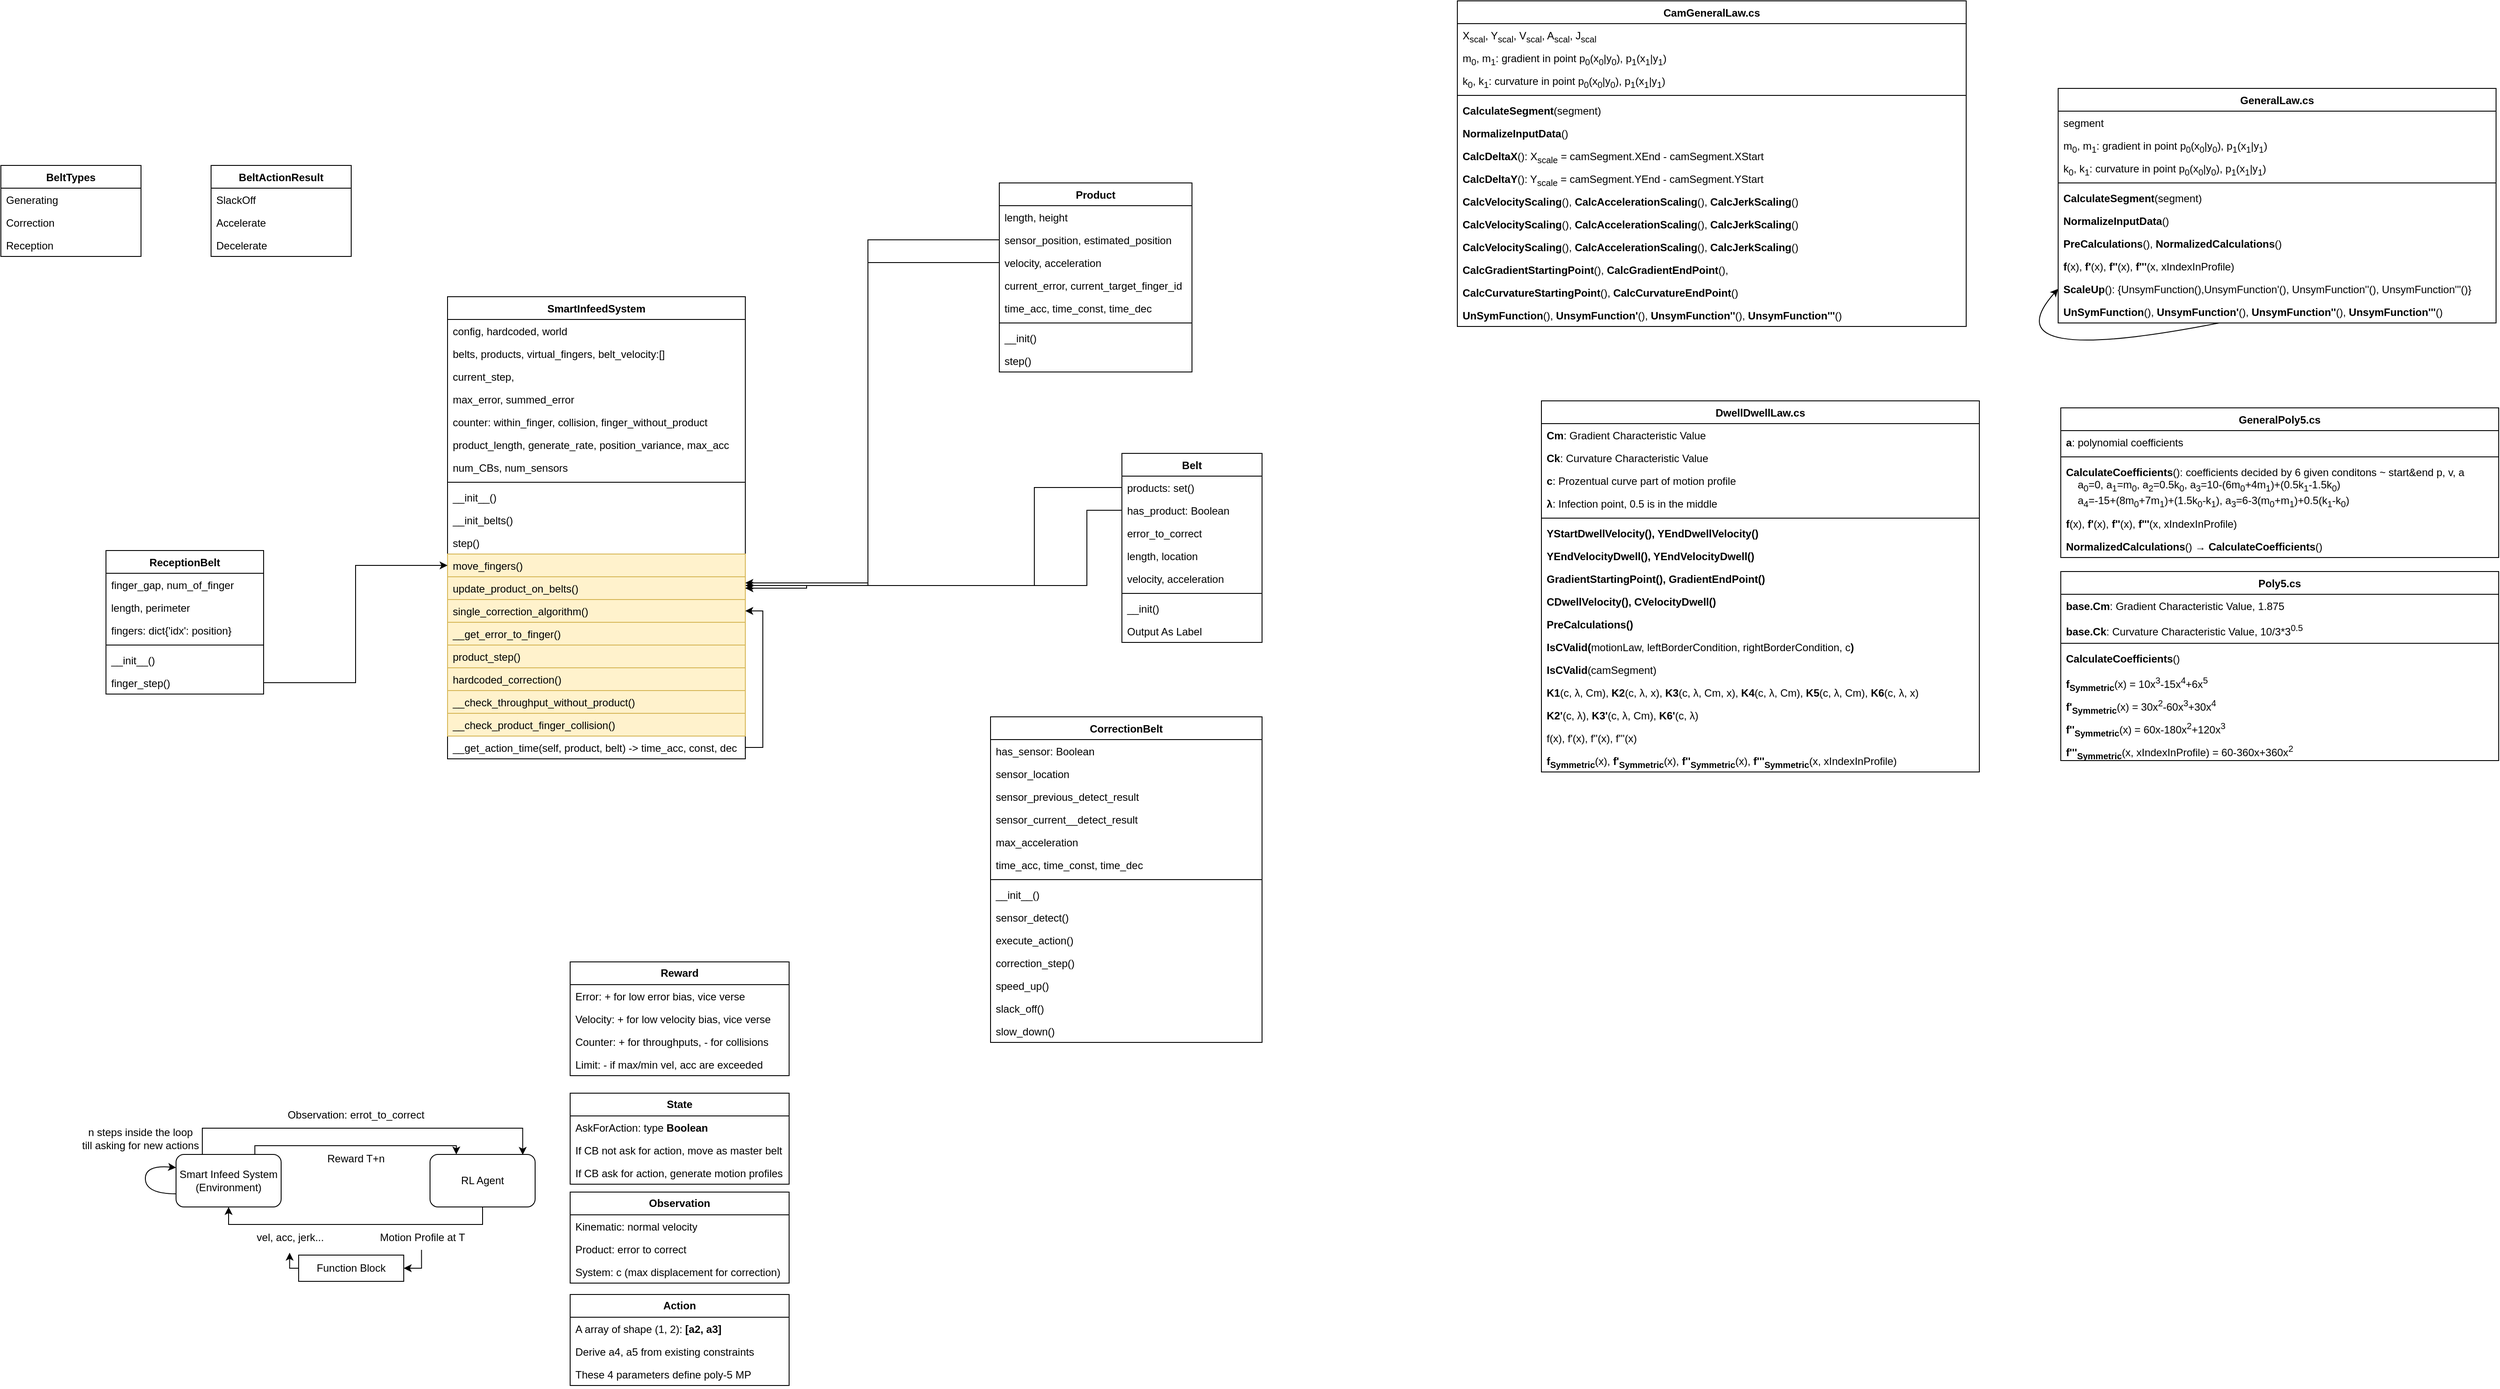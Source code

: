 <mxfile version="22.1.3" type="github">
  <diagram id="C5RBs43oDa-KdzZeNtuy" name="Page-1">
    <mxGraphModel dx="1195" dy="1022" grid="0" gridSize="10" guides="1" tooltips="1" connect="1" arrows="1" fold="1" page="0" pageScale="1" pageWidth="1654" pageHeight="1169" math="0" shadow="0">
      <root>
        <mxCell id="WIyWlLk6GJQsqaUBKTNV-0" />
        <mxCell id="WIyWlLk6GJQsqaUBKTNV-1" parent="WIyWlLk6GJQsqaUBKTNV-0" />
        <mxCell id="zkfFHV4jXpPFQw0GAbJ--0" value="Product" style="swimlane;fontStyle=1;align=center;verticalAlign=top;childLayout=stackLayout;horizontal=1;startSize=26;horizontalStack=0;resizeParent=1;resizeLast=0;collapsible=1;marginBottom=0;rounded=0;shadow=0;strokeWidth=1;" parent="WIyWlLk6GJQsqaUBKTNV-1" vertex="1">
          <mxGeometry x="1230" y="-100" width="220" height="216" as="geometry">
            <mxRectangle x="230" y="140" width="160" height="26" as="alternateBounds" />
          </mxGeometry>
        </mxCell>
        <mxCell id="zkfFHV4jXpPFQw0GAbJ--1" value="length, height" style="text;align=left;verticalAlign=top;spacingLeft=4;spacingRight=4;overflow=hidden;rotatable=0;points=[[0,0.5],[1,0.5]];portConstraint=eastwest;" parent="zkfFHV4jXpPFQw0GAbJ--0" vertex="1">
          <mxGeometry y="26" width="220" height="26" as="geometry" />
        </mxCell>
        <mxCell id="zkfFHV4jXpPFQw0GAbJ--2" value="sensor_position, estimated_position" style="text;align=left;verticalAlign=top;spacingLeft=4;spacingRight=4;overflow=hidden;rotatable=0;points=[[0,0.5],[1,0.5]];portConstraint=eastwest;rounded=0;shadow=0;html=0;" parent="zkfFHV4jXpPFQw0GAbJ--0" vertex="1">
          <mxGeometry y="52" width="220" height="26" as="geometry" />
        </mxCell>
        <mxCell id="zkfFHV4jXpPFQw0GAbJ--3" value="velocity, acceleration" style="text;align=left;verticalAlign=top;spacingLeft=4;spacingRight=4;overflow=hidden;rotatable=0;points=[[0,0.5],[1,0.5]];portConstraint=eastwest;rounded=0;shadow=0;html=0;" parent="zkfFHV4jXpPFQw0GAbJ--0" vertex="1">
          <mxGeometry y="78" width="220" height="26" as="geometry" />
        </mxCell>
        <mxCell id="7nDJ2lL4pcmsVBBuyVaa-0" value="current_error, current_target_finger_id" style="text;align=left;verticalAlign=top;spacingLeft=4;spacingRight=4;overflow=hidden;rotatable=0;points=[[0,0.5],[1,0.5]];portConstraint=eastwest;rounded=0;shadow=0;html=0;" parent="zkfFHV4jXpPFQw0GAbJ--0" vertex="1">
          <mxGeometry y="104" width="220" height="26" as="geometry" />
        </mxCell>
        <mxCell id="7nDJ2lL4pcmsVBBuyVaa-1" value="time_acc, time_const, time_dec" style="text;align=left;verticalAlign=top;spacingLeft=4;spacingRight=4;overflow=hidden;rotatable=0;points=[[0,0.5],[1,0.5]];portConstraint=eastwest;rounded=0;shadow=0;html=0;" parent="zkfFHV4jXpPFQw0GAbJ--0" vertex="1">
          <mxGeometry y="130" width="220" height="26" as="geometry" />
        </mxCell>
        <mxCell id="zkfFHV4jXpPFQw0GAbJ--4" value="" style="line;html=1;strokeWidth=1;align=left;verticalAlign=middle;spacingTop=-1;spacingLeft=3;spacingRight=3;rotatable=0;labelPosition=right;points=[];portConstraint=eastwest;" parent="zkfFHV4jXpPFQw0GAbJ--0" vertex="1">
          <mxGeometry y="156" width="220" height="8" as="geometry" />
        </mxCell>
        <mxCell id="zkfFHV4jXpPFQw0GAbJ--5" value="__init()" style="text;align=left;verticalAlign=top;spacingLeft=4;spacingRight=4;overflow=hidden;rotatable=0;points=[[0,0.5],[1,0.5]];portConstraint=eastwest;" parent="zkfFHV4jXpPFQw0GAbJ--0" vertex="1">
          <mxGeometry y="164" width="220" height="26" as="geometry" />
        </mxCell>
        <mxCell id="7nDJ2lL4pcmsVBBuyVaa-2" value="step()" style="text;align=left;verticalAlign=top;spacingLeft=4;spacingRight=4;overflow=hidden;rotatable=0;points=[[0,0.5],[1,0.5]];portConstraint=eastwest;" parent="zkfFHV4jXpPFQw0GAbJ--0" vertex="1">
          <mxGeometry y="190" width="220" height="26" as="geometry" />
        </mxCell>
        <mxCell id="zkfFHV4jXpPFQw0GAbJ--6" value="CorrectionBelt" style="swimlane;fontStyle=1;align=center;verticalAlign=top;childLayout=stackLayout;horizontal=1;startSize=26;horizontalStack=0;resizeParent=1;resizeLast=0;collapsible=1;marginBottom=0;rounded=0;shadow=0;strokeWidth=1;" parent="WIyWlLk6GJQsqaUBKTNV-1" vertex="1">
          <mxGeometry x="1220" y="510" width="310" height="372" as="geometry">
            <mxRectangle x="130" y="380" width="160" height="26" as="alternateBounds" />
          </mxGeometry>
        </mxCell>
        <mxCell id="zkfFHV4jXpPFQw0GAbJ--7" value="has_sensor: Boolean" style="text;align=left;verticalAlign=top;spacingLeft=4;spacingRight=4;overflow=hidden;rotatable=0;points=[[0,0.5],[1,0.5]];portConstraint=eastwest;" parent="zkfFHV4jXpPFQw0GAbJ--6" vertex="1">
          <mxGeometry y="26" width="310" height="26" as="geometry" />
        </mxCell>
        <mxCell id="zkfFHV4jXpPFQw0GAbJ--10" value="sensor_location" style="text;align=left;verticalAlign=top;spacingLeft=4;spacingRight=4;overflow=hidden;rotatable=0;points=[[0,0.5],[1,0.5]];portConstraint=eastwest;fontStyle=0" parent="zkfFHV4jXpPFQw0GAbJ--6" vertex="1">
          <mxGeometry y="52" width="310" height="26" as="geometry" />
        </mxCell>
        <mxCell id="7nDJ2lL4pcmsVBBuyVaa-9" value="sensor_previous_detect_result" style="text;align=left;verticalAlign=top;spacingLeft=4;spacingRight=4;overflow=hidden;rotatable=0;points=[[0,0.5],[1,0.5]];portConstraint=eastwest;rounded=0;shadow=0;html=0;" parent="zkfFHV4jXpPFQw0GAbJ--6" vertex="1">
          <mxGeometry y="78" width="310" height="26" as="geometry" />
        </mxCell>
        <mxCell id="zkfFHV4jXpPFQw0GAbJ--11" value="sensor_current__detect_result" style="text;align=left;verticalAlign=top;spacingLeft=4;spacingRight=4;overflow=hidden;rotatable=0;points=[[0,0.5],[1,0.5]];portConstraint=eastwest;" parent="zkfFHV4jXpPFQw0GAbJ--6" vertex="1">
          <mxGeometry y="104" width="310" height="26" as="geometry" />
        </mxCell>
        <mxCell id="7nDJ2lL4pcmsVBBuyVaa-10" value="max_acceleration" style="text;align=left;verticalAlign=top;spacingLeft=4;spacingRight=4;overflow=hidden;rotatable=0;points=[[0,0.5],[1,0.5]];portConstraint=eastwest;rounded=0;shadow=0;html=0;" parent="zkfFHV4jXpPFQw0GAbJ--6" vertex="1">
          <mxGeometry y="130" width="310" height="26" as="geometry" />
        </mxCell>
        <mxCell id="zkfFHV4jXpPFQw0GAbJ--8" value="time_acc, time_const, time_dec" style="text;align=left;verticalAlign=top;spacingLeft=4;spacingRight=4;overflow=hidden;rotatable=0;points=[[0,0.5],[1,0.5]];portConstraint=eastwest;rounded=0;shadow=0;html=0;" parent="zkfFHV4jXpPFQw0GAbJ--6" vertex="1">
          <mxGeometry y="156" width="310" height="26" as="geometry" />
        </mxCell>
        <mxCell id="zkfFHV4jXpPFQw0GAbJ--9" value="" style="line;html=1;strokeWidth=1;align=left;verticalAlign=middle;spacingTop=-1;spacingLeft=3;spacingRight=3;rotatable=0;labelPosition=right;points=[];portConstraint=eastwest;" parent="zkfFHV4jXpPFQw0GAbJ--6" vertex="1">
          <mxGeometry y="182" width="310" height="8" as="geometry" />
        </mxCell>
        <mxCell id="7nDJ2lL4pcmsVBBuyVaa-11" value="__init__()" style="text;align=left;verticalAlign=top;spacingLeft=4;spacingRight=4;overflow=hidden;rotatable=0;points=[[0,0.5],[1,0.5]];portConstraint=eastwest;rounded=0;shadow=0;html=0;" parent="zkfFHV4jXpPFQw0GAbJ--6" vertex="1">
          <mxGeometry y="190" width="310" height="26" as="geometry" />
        </mxCell>
        <mxCell id="7nDJ2lL4pcmsVBBuyVaa-12" value="sensor_detect()" style="text;align=left;verticalAlign=top;spacingLeft=4;spacingRight=4;overflow=hidden;rotatable=0;points=[[0,0.5],[1,0.5]];portConstraint=eastwest;rounded=0;shadow=0;html=0;" parent="zkfFHV4jXpPFQw0GAbJ--6" vertex="1">
          <mxGeometry y="216" width="310" height="26" as="geometry" />
        </mxCell>
        <mxCell id="7nDJ2lL4pcmsVBBuyVaa-13" value="execute_action()" style="text;align=left;verticalAlign=top;spacingLeft=4;spacingRight=4;overflow=hidden;rotatable=0;points=[[0,0.5],[1,0.5]];portConstraint=eastwest;rounded=0;shadow=0;html=0;" parent="zkfFHV4jXpPFQw0GAbJ--6" vertex="1">
          <mxGeometry y="242" width="310" height="26" as="geometry" />
        </mxCell>
        <mxCell id="7nDJ2lL4pcmsVBBuyVaa-14" value="correction_step()" style="text;align=left;verticalAlign=top;spacingLeft=4;spacingRight=4;overflow=hidden;rotatable=0;points=[[0,0.5],[1,0.5]];portConstraint=eastwest;rounded=0;shadow=0;html=0;" parent="zkfFHV4jXpPFQw0GAbJ--6" vertex="1">
          <mxGeometry y="268" width="310" height="26" as="geometry" />
        </mxCell>
        <mxCell id="7nDJ2lL4pcmsVBBuyVaa-15" value="speed_up()" style="text;align=left;verticalAlign=top;spacingLeft=4;spacingRight=4;overflow=hidden;rotatable=0;points=[[0,0.5],[1,0.5]];portConstraint=eastwest;rounded=0;shadow=0;html=0;" parent="zkfFHV4jXpPFQw0GAbJ--6" vertex="1">
          <mxGeometry y="294" width="310" height="26" as="geometry" />
        </mxCell>
        <mxCell id="7nDJ2lL4pcmsVBBuyVaa-16" value="slack_off()" style="text;align=left;verticalAlign=top;spacingLeft=4;spacingRight=4;overflow=hidden;rotatable=0;points=[[0,0.5],[1,0.5]];portConstraint=eastwest;rounded=0;shadow=0;html=0;" parent="zkfFHV4jXpPFQw0GAbJ--6" vertex="1">
          <mxGeometry y="320" width="310" height="26" as="geometry" />
        </mxCell>
        <mxCell id="7nDJ2lL4pcmsVBBuyVaa-17" value="slow_down()" style="text;align=left;verticalAlign=top;spacingLeft=4;spacingRight=4;overflow=hidden;rotatable=0;points=[[0,0.5],[1,0.5]];portConstraint=eastwest;rounded=0;shadow=0;html=0;" parent="zkfFHV4jXpPFQw0GAbJ--6" vertex="1">
          <mxGeometry y="346" width="310" height="26" as="geometry" />
        </mxCell>
        <mxCell id="zkfFHV4jXpPFQw0GAbJ--13" value="BeltTypes" style="swimlane;fontStyle=1;align=center;verticalAlign=top;childLayout=stackLayout;horizontal=1;startSize=26;horizontalStack=0;resizeParent=1;resizeLast=0;collapsible=1;marginBottom=0;rounded=0;shadow=0;strokeWidth=1;" parent="WIyWlLk6GJQsqaUBKTNV-1" vertex="1">
          <mxGeometry x="90" y="-120" width="160" height="104" as="geometry">
            <mxRectangle x="340" y="380" width="170" height="26" as="alternateBounds" />
          </mxGeometry>
        </mxCell>
        <mxCell id="zkfFHV4jXpPFQw0GAbJ--14" value="Generating" style="text;align=left;verticalAlign=top;spacingLeft=4;spacingRight=4;overflow=hidden;rotatable=0;points=[[0,0.5],[1,0.5]];portConstraint=eastwest;" parent="zkfFHV4jXpPFQw0GAbJ--13" vertex="1">
          <mxGeometry y="26" width="160" height="26" as="geometry" />
        </mxCell>
        <mxCell id="7nDJ2lL4pcmsVBBuyVaa-3" value="Correction" style="text;align=left;verticalAlign=top;spacingLeft=4;spacingRight=4;overflow=hidden;rotatable=0;points=[[0,0.5],[1,0.5]];portConstraint=eastwest;" parent="zkfFHV4jXpPFQw0GAbJ--13" vertex="1">
          <mxGeometry y="52" width="160" height="26" as="geometry" />
        </mxCell>
        <mxCell id="7nDJ2lL4pcmsVBBuyVaa-4" value="Reception" style="text;align=left;verticalAlign=top;spacingLeft=4;spacingRight=4;overflow=hidden;rotatable=0;points=[[0,0.5],[1,0.5]];portConstraint=eastwest;" parent="zkfFHV4jXpPFQw0GAbJ--13" vertex="1">
          <mxGeometry y="78" width="160" height="26" as="geometry" />
        </mxCell>
        <mxCell id="zkfFHV4jXpPFQw0GAbJ--17" value="Belt" style="swimlane;fontStyle=1;align=center;verticalAlign=top;childLayout=stackLayout;horizontal=1;startSize=26;horizontalStack=0;resizeParent=1;resizeLast=0;collapsible=1;marginBottom=0;rounded=0;shadow=0;strokeWidth=1;" parent="WIyWlLk6GJQsqaUBKTNV-1" vertex="1">
          <mxGeometry x="1370" y="209" width="160" height="216" as="geometry">
            <mxRectangle x="550" y="140" width="160" height="26" as="alternateBounds" />
          </mxGeometry>
        </mxCell>
        <mxCell id="zkfFHV4jXpPFQw0GAbJ--18" value="products: set()" style="text;align=left;verticalAlign=top;spacingLeft=4;spacingRight=4;overflow=hidden;rotatable=0;points=[[0,0.5],[1,0.5]];portConstraint=eastwest;" parent="zkfFHV4jXpPFQw0GAbJ--17" vertex="1">
          <mxGeometry y="26" width="160" height="26" as="geometry" />
        </mxCell>
        <mxCell id="zkfFHV4jXpPFQw0GAbJ--19" value="has_product: Boolean" style="text;align=left;verticalAlign=top;spacingLeft=4;spacingRight=4;overflow=hidden;rotatable=0;points=[[0,0.5],[1,0.5]];portConstraint=eastwest;rounded=0;shadow=0;html=0;" parent="zkfFHV4jXpPFQw0GAbJ--17" vertex="1">
          <mxGeometry y="52" width="160" height="26" as="geometry" />
        </mxCell>
        <mxCell id="zkfFHV4jXpPFQw0GAbJ--20" value="error_to_correct" style="text;align=left;verticalAlign=top;spacingLeft=4;spacingRight=4;overflow=hidden;rotatable=0;points=[[0,0.5],[1,0.5]];portConstraint=eastwest;rounded=0;shadow=0;html=0;" parent="zkfFHV4jXpPFQw0GAbJ--17" vertex="1">
          <mxGeometry y="78" width="160" height="26" as="geometry" />
        </mxCell>
        <mxCell id="zkfFHV4jXpPFQw0GAbJ--21" value="length, location" style="text;align=left;verticalAlign=top;spacingLeft=4;spacingRight=4;overflow=hidden;rotatable=0;points=[[0,0.5],[1,0.5]];portConstraint=eastwest;rounded=0;shadow=0;html=0;" parent="zkfFHV4jXpPFQw0GAbJ--17" vertex="1">
          <mxGeometry y="104" width="160" height="26" as="geometry" />
        </mxCell>
        <mxCell id="zkfFHV4jXpPFQw0GAbJ--22" value="velocity, acceleration" style="text;align=left;verticalAlign=top;spacingLeft=4;spacingRight=4;overflow=hidden;rotatable=0;points=[[0,0.5],[1,0.5]];portConstraint=eastwest;rounded=0;shadow=0;html=0;" parent="zkfFHV4jXpPFQw0GAbJ--17" vertex="1">
          <mxGeometry y="130" width="160" height="26" as="geometry" />
        </mxCell>
        <mxCell id="zkfFHV4jXpPFQw0GAbJ--23" value="" style="line;html=1;strokeWidth=1;align=left;verticalAlign=middle;spacingTop=-1;spacingLeft=3;spacingRight=3;rotatable=0;labelPosition=right;points=[];portConstraint=eastwest;" parent="zkfFHV4jXpPFQw0GAbJ--17" vertex="1">
          <mxGeometry y="156" width="160" height="8" as="geometry" />
        </mxCell>
        <mxCell id="zkfFHV4jXpPFQw0GAbJ--24" value="__init()" style="text;align=left;verticalAlign=top;spacingLeft=4;spacingRight=4;overflow=hidden;rotatable=0;points=[[0,0.5],[1,0.5]];portConstraint=eastwest;" parent="zkfFHV4jXpPFQw0GAbJ--17" vertex="1">
          <mxGeometry y="164" width="160" height="26" as="geometry" />
        </mxCell>
        <mxCell id="zkfFHV4jXpPFQw0GAbJ--25" value="Output As Label" style="text;align=left;verticalAlign=top;spacingLeft=4;spacingRight=4;overflow=hidden;rotatable=0;points=[[0,0.5],[1,0.5]];portConstraint=eastwest;" parent="zkfFHV4jXpPFQw0GAbJ--17" vertex="1">
          <mxGeometry y="190" width="160" height="26" as="geometry" />
        </mxCell>
        <mxCell id="7nDJ2lL4pcmsVBBuyVaa-5" value="BeltActionResult" style="swimlane;fontStyle=1;align=center;verticalAlign=top;childLayout=stackLayout;horizontal=1;startSize=26;horizontalStack=0;resizeParent=1;resizeLast=0;collapsible=1;marginBottom=0;rounded=0;shadow=0;strokeWidth=1;" parent="WIyWlLk6GJQsqaUBKTNV-1" vertex="1">
          <mxGeometry x="330" y="-120" width="160" height="104" as="geometry">
            <mxRectangle x="340" y="380" width="170" height="26" as="alternateBounds" />
          </mxGeometry>
        </mxCell>
        <mxCell id="7nDJ2lL4pcmsVBBuyVaa-6" value="SlackOff" style="text;align=left;verticalAlign=top;spacingLeft=4;spacingRight=4;overflow=hidden;rotatable=0;points=[[0,0.5],[1,0.5]];portConstraint=eastwest;" parent="7nDJ2lL4pcmsVBBuyVaa-5" vertex="1">
          <mxGeometry y="26" width="160" height="26" as="geometry" />
        </mxCell>
        <mxCell id="7nDJ2lL4pcmsVBBuyVaa-7" value="Accelerate" style="text;align=left;verticalAlign=top;spacingLeft=4;spacingRight=4;overflow=hidden;rotatable=0;points=[[0,0.5],[1,0.5]];portConstraint=eastwest;" parent="7nDJ2lL4pcmsVBBuyVaa-5" vertex="1">
          <mxGeometry y="52" width="160" height="26" as="geometry" />
        </mxCell>
        <mxCell id="7nDJ2lL4pcmsVBBuyVaa-8" value="Decelerate" style="text;align=left;verticalAlign=top;spacingLeft=4;spacingRight=4;overflow=hidden;rotatable=0;points=[[0,0.5],[1,0.5]];portConstraint=eastwest;" parent="7nDJ2lL4pcmsVBBuyVaa-5" vertex="1">
          <mxGeometry y="78" width="160" height="26" as="geometry" />
        </mxCell>
        <mxCell id="7nDJ2lL4pcmsVBBuyVaa-18" value="ReceptionBelt" style="swimlane;fontStyle=1;align=center;verticalAlign=top;childLayout=stackLayout;horizontal=1;startSize=26;horizontalStack=0;resizeParent=1;resizeLast=0;collapsible=1;marginBottom=0;rounded=0;shadow=0;strokeWidth=1;" parent="WIyWlLk6GJQsqaUBKTNV-1" vertex="1">
          <mxGeometry x="210" y="320" width="180" height="164" as="geometry">
            <mxRectangle x="130" y="380" width="160" height="26" as="alternateBounds" />
          </mxGeometry>
        </mxCell>
        <mxCell id="7nDJ2lL4pcmsVBBuyVaa-19" value="finger_gap, num_of_finger" style="text;align=left;verticalAlign=top;spacingLeft=4;spacingRight=4;overflow=hidden;rotatable=0;points=[[0,0.5],[1,0.5]];portConstraint=eastwest;" parent="7nDJ2lL4pcmsVBBuyVaa-18" vertex="1">
          <mxGeometry y="26" width="180" height="26" as="geometry" />
        </mxCell>
        <mxCell id="7nDJ2lL4pcmsVBBuyVaa-20" value="length, perimeter" style="text;align=left;verticalAlign=top;spacingLeft=4;spacingRight=4;overflow=hidden;rotatable=0;points=[[0,0.5],[1,0.5]];portConstraint=eastwest;fontStyle=0" parent="7nDJ2lL4pcmsVBBuyVaa-18" vertex="1">
          <mxGeometry y="52" width="180" height="26" as="geometry" />
        </mxCell>
        <mxCell id="7nDJ2lL4pcmsVBBuyVaa-21" value="fingers: dict{&#39;idx&#39;: position}" style="text;align=left;verticalAlign=top;spacingLeft=4;spacingRight=4;overflow=hidden;rotatable=0;points=[[0,0.5],[1,0.5]];portConstraint=eastwest;rounded=0;shadow=0;html=0;" parent="7nDJ2lL4pcmsVBBuyVaa-18" vertex="1">
          <mxGeometry y="78" width="180" height="26" as="geometry" />
        </mxCell>
        <mxCell id="7nDJ2lL4pcmsVBBuyVaa-25" value="" style="line;html=1;strokeWidth=1;align=left;verticalAlign=middle;spacingTop=-1;spacingLeft=3;spacingRight=3;rotatable=0;labelPosition=right;points=[];portConstraint=eastwest;" parent="7nDJ2lL4pcmsVBBuyVaa-18" vertex="1">
          <mxGeometry y="104" width="180" height="8" as="geometry" />
        </mxCell>
        <mxCell id="7nDJ2lL4pcmsVBBuyVaa-26" value="__init__()" style="text;align=left;verticalAlign=top;spacingLeft=4;spacingRight=4;overflow=hidden;rotatable=0;points=[[0,0.5],[1,0.5]];portConstraint=eastwest;rounded=0;shadow=0;html=0;" parent="7nDJ2lL4pcmsVBBuyVaa-18" vertex="1">
          <mxGeometry y="112" width="180" height="26" as="geometry" />
        </mxCell>
        <mxCell id="7nDJ2lL4pcmsVBBuyVaa-27" value="finger_step()" style="text;align=left;verticalAlign=top;spacingLeft=4;spacingRight=4;overflow=hidden;rotatable=0;points=[[0,0.5],[1,0.5]];portConstraint=eastwest;rounded=0;shadow=0;html=0;" parent="7nDJ2lL4pcmsVBBuyVaa-18" vertex="1">
          <mxGeometry y="138" width="180" height="26" as="geometry" />
        </mxCell>
        <mxCell id="7nDJ2lL4pcmsVBBuyVaa-33" value="SmartInfeedSystem" style="swimlane;fontStyle=1;align=center;verticalAlign=top;childLayout=stackLayout;horizontal=1;startSize=26;horizontalStack=0;resizeParent=1;resizeLast=0;collapsible=1;marginBottom=0;rounded=0;shadow=0;strokeWidth=1;" parent="WIyWlLk6GJQsqaUBKTNV-1" vertex="1">
          <mxGeometry x="600" y="30" width="340" height="528" as="geometry">
            <mxRectangle x="130" y="380" width="160" height="26" as="alternateBounds" />
          </mxGeometry>
        </mxCell>
        <mxCell id="7nDJ2lL4pcmsVBBuyVaa-34" value="config, hardcoded, world" style="text;align=left;verticalAlign=top;spacingLeft=4;spacingRight=4;overflow=hidden;rotatable=0;points=[[0,0.5],[1,0.5]];portConstraint=eastwest;" parent="7nDJ2lL4pcmsVBBuyVaa-33" vertex="1">
          <mxGeometry y="26" width="340" height="26" as="geometry" />
        </mxCell>
        <mxCell id="7nDJ2lL4pcmsVBBuyVaa-35" value="belts, products, virtual_fingers, belt_velocity:[]" style="text;align=left;verticalAlign=top;spacingLeft=4;spacingRight=4;overflow=hidden;rotatable=0;points=[[0,0.5],[1,0.5]];portConstraint=eastwest;fontStyle=0" parent="7nDJ2lL4pcmsVBBuyVaa-33" vertex="1">
          <mxGeometry y="52" width="340" height="26" as="geometry" />
        </mxCell>
        <mxCell id="7nDJ2lL4pcmsVBBuyVaa-36" value="current_step, " style="text;align=left;verticalAlign=top;spacingLeft=4;spacingRight=4;overflow=hidden;rotatable=0;points=[[0,0.5],[1,0.5]];portConstraint=eastwest;rounded=0;shadow=0;html=0;" parent="7nDJ2lL4pcmsVBBuyVaa-33" vertex="1">
          <mxGeometry y="78" width="340" height="26" as="geometry" />
        </mxCell>
        <mxCell id="7nDJ2lL4pcmsVBBuyVaa-37" value="max_error, summed_error" style="text;align=left;verticalAlign=top;spacingLeft=4;spacingRight=4;overflow=hidden;rotatable=0;points=[[0,0.5],[1,0.5]];portConstraint=eastwest;" parent="7nDJ2lL4pcmsVBBuyVaa-33" vertex="1">
          <mxGeometry y="104" width="340" height="26" as="geometry" />
        </mxCell>
        <mxCell id="7nDJ2lL4pcmsVBBuyVaa-38" value="counter: within_finger, collision, finger_without_product" style="text;align=left;verticalAlign=top;spacingLeft=4;spacingRight=4;overflow=hidden;rotatable=0;points=[[0,0.5],[1,0.5]];portConstraint=eastwest;rounded=0;shadow=0;html=0;" parent="7nDJ2lL4pcmsVBBuyVaa-33" vertex="1">
          <mxGeometry y="130" width="340" height="26" as="geometry" />
        </mxCell>
        <mxCell id="7nDJ2lL4pcmsVBBuyVaa-39" value="product_length, generate_rate, position_variance, max_acc" style="text;align=left;verticalAlign=top;spacingLeft=4;spacingRight=4;overflow=hidden;rotatable=0;points=[[0,0.5],[1,0.5]];portConstraint=eastwest;rounded=0;shadow=0;html=0;" parent="7nDJ2lL4pcmsVBBuyVaa-33" vertex="1">
          <mxGeometry y="156" width="340" height="26" as="geometry" />
        </mxCell>
        <mxCell id="7nDJ2lL4pcmsVBBuyVaa-47" value="num_CBs, num_sensors" style="text;align=left;verticalAlign=top;spacingLeft=4;spacingRight=4;overflow=hidden;rotatable=0;points=[[0,0.5],[1,0.5]];portConstraint=eastwest;rounded=0;shadow=0;html=0;" parent="7nDJ2lL4pcmsVBBuyVaa-33" vertex="1">
          <mxGeometry y="182" width="340" height="26" as="geometry" />
        </mxCell>
        <mxCell id="7nDJ2lL4pcmsVBBuyVaa-40" value="" style="line;html=1;strokeWidth=1;align=left;verticalAlign=middle;spacingTop=-1;spacingLeft=3;spacingRight=3;rotatable=0;labelPosition=right;points=[];portConstraint=eastwest;" parent="7nDJ2lL4pcmsVBBuyVaa-33" vertex="1">
          <mxGeometry y="208" width="340" height="8" as="geometry" />
        </mxCell>
        <mxCell id="7nDJ2lL4pcmsVBBuyVaa-41" value="__init__()" style="text;align=left;verticalAlign=top;spacingLeft=4;spacingRight=4;overflow=hidden;rotatable=0;points=[[0,0.5],[1,0.5]];portConstraint=eastwest;rounded=0;shadow=0;html=0;" parent="7nDJ2lL4pcmsVBBuyVaa-33" vertex="1">
          <mxGeometry y="216" width="340" height="26" as="geometry" />
        </mxCell>
        <mxCell id="7nDJ2lL4pcmsVBBuyVaa-42" value="__init_belts()" style="text;align=left;verticalAlign=top;spacingLeft=4;spacingRight=4;overflow=hidden;rotatable=0;points=[[0,0.5],[1,0.5]];portConstraint=eastwest;rounded=0;shadow=0;html=0;" parent="7nDJ2lL4pcmsVBBuyVaa-33" vertex="1">
          <mxGeometry y="242" width="340" height="26" as="geometry" />
        </mxCell>
        <mxCell id="7nDJ2lL4pcmsVBBuyVaa-43" value="step()" style="text;align=left;verticalAlign=top;spacingLeft=4;spacingRight=4;overflow=hidden;rotatable=0;points=[[0,0.5],[1,0.5]];portConstraint=eastwest;rounded=0;shadow=0;html=0;" parent="7nDJ2lL4pcmsVBBuyVaa-33" vertex="1">
          <mxGeometry y="268" width="340" height="26" as="geometry" />
        </mxCell>
        <mxCell id="7nDJ2lL4pcmsVBBuyVaa-44" value="move_fingers()" style="text;align=left;verticalAlign=top;spacingLeft=4;spacingRight=4;overflow=hidden;rotatable=0;points=[[0,0.5],[1,0.5]];portConstraint=eastwest;rounded=0;shadow=0;html=0;fillColor=#fff2cc;strokeColor=#d6b656;" parent="7nDJ2lL4pcmsVBBuyVaa-33" vertex="1">
          <mxGeometry y="294" width="340" height="26" as="geometry" />
        </mxCell>
        <mxCell id="7nDJ2lL4pcmsVBBuyVaa-45" value="update_product_on_belts()" style="text;align=left;verticalAlign=top;spacingLeft=4;spacingRight=4;overflow=hidden;rotatable=0;points=[[0,0.5],[1,0.5]];portConstraint=eastwest;rounded=0;shadow=0;html=0;fillColor=#fff2cc;strokeColor=#d6b656;" parent="7nDJ2lL4pcmsVBBuyVaa-33" vertex="1">
          <mxGeometry y="320" width="340" height="26" as="geometry" />
        </mxCell>
        <mxCell id="7nDJ2lL4pcmsVBBuyVaa-46" value="single_correction_algorithm()" style="text;align=left;verticalAlign=top;spacingLeft=4;spacingRight=4;overflow=hidden;rotatable=0;points=[[0,0.5],[1,0.5]];portConstraint=eastwest;rounded=0;shadow=0;html=0;fillColor=#fff2cc;strokeColor=#d6b656;" parent="7nDJ2lL4pcmsVBBuyVaa-33" vertex="1">
          <mxGeometry y="346" width="340" height="26" as="geometry" />
        </mxCell>
        <mxCell id="7nDJ2lL4pcmsVBBuyVaa-48" value="__get_error_to_finger()" style="text;align=left;verticalAlign=top;spacingLeft=4;spacingRight=4;overflow=hidden;rotatable=0;points=[[0,0.5],[1,0.5]];portConstraint=eastwest;rounded=0;shadow=0;html=0;fillColor=#fff2cc;strokeColor=#d6b656;" parent="7nDJ2lL4pcmsVBBuyVaa-33" vertex="1">
          <mxGeometry y="372" width="340" height="26" as="geometry" />
        </mxCell>
        <mxCell id="7nDJ2lL4pcmsVBBuyVaa-49" value="product_step()" style="text;align=left;verticalAlign=top;spacingLeft=4;spacingRight=4;overflow=hidden;rotatable=0;points=[[0,0.5],[1,0.5]];portConstraint=eastwest;rounded=0;shadow=0;html=0;fillColor=#fff2cc;strokeColor=#d6b656;" parent="7nDJ2lL4pcmsVBBuyVaa-33" vertex="1">
          <mxGeometry y="398" width="340" height="26" as="geometry" />
        </mxCell>
        <mxCell id="7nDJ2lL4pcmsVBBuyVaa-53" value="hardcoded_correction()" style="text;align=left;verticalAlign=top;spacingLeft=4;spacingRight=4;overflow=hidden;rotatable=0;points=[[0,0.5],[1,0.5]];portConstraint=eastwest;rounded=0;shadow=0;html=0;fillColor=#fff2cc;strokeColor=#d6b656;" parent="7nDJ2lL4pcmsVBBuyVaa-33" vertex="1">
          <mxGeometry y="424" width="340" height="26" as="geometry" />
        </mxCell>
        <mxCell id="7nDJ2lL4pcmsVBBuyVaa-50" value="__check_throughput_without_product()" style="text;align=left;verticalAlign=top;spacingLeft=4;spacingRight=4;overflow=hidden;rotatable=0;points=[[0,0.5],[1,0.5]];portConstraint=eastwest;rounded=0;shadow=0;html=0;fillColor=#fff2cc;strokeColor=#d6b656;" parent="7nDJ2lL4pcmsVBBuyVaa-33" vertex="1">
          <mxGeometry y="450" width="340" height="26" as="geometry" />
        </mxCell>
        <mxCell id="7nDJ2lL4pcmsVBBuyVaa-51" value="__check_product_finger_collision()" style="text;align=left;verticalAlign=top;spacingLeft=4;spacingRight=4;overflow=hidden;rotatable=0;points=[[0,0.5],[1,0.5]];portConstraint=eastwest;rounded=0;shadow=0;html=0;fillColor=#fff2cc;strokeColor=#d6b656;" parent="7nDJ2lL4pcmsVBBuyVaa-33" vertex="1">
          <mxGeometry y="476" width="340" height="26" as="geometry" />
        </mxCell>
        <mxCell id="9Oh3rnx7zK5S2ZUfCvNK-6" style="edgeStyle=orthogonalEdgeStyle;rounded=0;orthogonalLoop=1;jettySize=auto;html=1;exitX=1;exitY=0.5;exitDx=0;exitDy=0;" parent="7nDJ2lL4pcmsVBBuyVaa-33" source="7nDJ2lL4pcmsVBBuyVaa-52" target="7nDJ2lL4pcmsVBBuyVaa-46" edge="1">
          <mxGeometry relative="1" as="geometry" />
        </mxCell>
        <mxCell id="7nDJ2lL4pcmsVBBuyVaa-52" value="__get_action_time(self, product, belt) -&gt; time_acc, const, dec" style="text;align=left;verticalAlign=top;spacingLeft=4;spacingRight=4;overflow=hidden;rotatable=0;points=[[0,0.5],[1,0.5]];portConstraint=eastwest;rounded=0;shadow=0;html=0;" parent="7nDJ2lL4pcmsVBBuyVaa-33" vertex="1">
          <mxGeometry y="502" width="340" height="26" as="geometry" />
        </mxCell>
        <mxCell id="9Oh3rnx7zK5S2ZUfCvNK-0" style="edgeStyle=orthogonalEdgeStyle;rounded=0;orthogonalLoop=1;jettySize=auto;html=1;exitX=1;exitY=0.5;exitDx=0;exitDy=0;entryX=0;entryY=0.5;entryDx=0;entryDy=0;" parent="WIyWlLk6GJQsqaUBKTNV-1" source="7nDJ2lL4pcmsVBBuyVaa-27" target="7nDJ2lL4pcmsVBBuyVaa-44" edge="1">
          <mxGeometry relative="1" as="geometry" />
        </mxCell>
        <mxCell id="9Oh3rnx7zK5S2ZUfCvNK-3" style="edgeStyle=orthogonalEdgeStyle;rounded=0;orthogonalLoop=1;jettySize=auto;html=1;exitX=0;exitY=0.5;exitDx=0;exitDy=0;" parent="WIyWlLk6GJQsqaUBKTNV-1" source="zkfFHV4jXpPFQw0GAbJ--19" target="7nDJ2lL4pcmsVBBuyVaa-45" edge="1">
          <mxGeometry relative="1" as="geometry">
            <mxPoint x="1010" y="360" as="targetPoint" />
            <Array as="points">
              <mxPoint x="1330" y="274" />
              <mxPoint x="1330" y="360" />
              <mxPoint x="730" y="360" />
            </Array>
          </mxGeometry>
        </mxCell>
        <mxCell id="9Oh3rnx7zK5S2ZUfCvNK-4" style="edgeStyle=orthogonalEdgeStyle;rounded=0;orthogonalLoop=1;jettySize=auto;html=1;exitX=0;exitY=0.5;exitDx=0;exitDy=0;entryX=1;entryY=0.5;entryDx=0;entryDy=0;" parent="WIyWlLk6GJQsqaUBKTNV-1" source="zkfFHV4jXpPFQw0GAbJ--18" target="7nDJ2lL4pcmsVBBuyVaa-45" edge="1">
          <mxGeometry relative="1" as="geometry">
            <mxPoint x="1080" y="440" as="targetPoint" />
            <Array as="points">
              <mxPoint x="1270" y="248" />
              <mxPoint x="1270" y="360" />
              <mxPoint x="1010" y="360" />
            </Array>
          </mxGeometry>
        </mxCell>
        <mxCell id="9Oh3rnx7zK5S2ZUfCvNK-2" style="edgeStyle=orthogonalEdgeStyle;rounded=0;orthogonalLoop=1;jettySize=auto;html=1;exitX=0;exitY=0.5;exitDx=0;exitDy=0;entryX=1;entryY=0.5;entryDx=0;entryDy=0;" parent="WIyWlLk6GJQsqaUBKTNV-1" source="zkfFHV4jXpPFQw0GAbJ--2" target="7nDJ2lL4pcmsVBBuyVaa-45" edge="1">
          <mxGeometry relative="1" as="geometry">
            <mxPoint x="1050" y="340" as="targetPoint" />
            <Array as="points">
              <mxPoint x="1080" y="-35" />
              <mxPoint x="1080" y="360" />
              <mxPoint x="1010" y="360" />
            </Array>
          </mxGeometry>
        </mxCell>
        <mxCell id="9Oh3rnx7zK5S2ZUfCvNK-5" style="edgeStyle=orthogonalEdgeStyle;rounded=0;orthogonalLoop=1;jettySize=auto;html=1;exitX=0;exitY=0.5;exitDx=0;exitDy=0;" parent="WIyWlLk6GJQsqaUBKTNV-1" source="zkfFHV4jXpPFQw0GAbJ--3" target="7nDJ2lL4pcmsVBBuyVaa-45" edge="1">
          <mxGeometry relative="1" as="geometry">
            <Array as="points">
              <mxPoint x="1080" y="-9" />
              <mxPoint x="1080" y="357" />
              <mxPoint x="730" y="357" />
            </Array>
          </mxGeometry>
        </mxCell>
        <mxCell id="DyAQQPeKOM944tEzWXb_-9" style="edgeStyle=orthogonalEdgeStyle;rounded=0;orthogonalLoop=1;jettySize=auto;html=1;exitX=0.5;exitY=1;exitDx=0;exitDy=0;entryX=0.5;entryY=1;entryDx=0;entryDy=0;" parent="WIyWlLk6GJQsqaUBKTNV-1" source="DyAQQPeKOM944tEzWXb_-0" target="DyAQQPeKOM944tEzWXb_-1" edge="1">
          <mxGeometry relative="1" as="geometry" />
        </mxCell>
        <mxCell id="DyAQQPeKOM944tEzWXb_-0" value="RL Agent" style="rounded=1;whiteSpace=wrap;html=1;" parent="WIyWlLk6GJQsqaUBKTNV-1" vertex="1">
          <mxGeometry x="580" y="1010" width="120" height="60" as="geometry" />
        </mxCell>
        <mxCell id="DyAQQPeKOM944tEzWXb_-7" style="edgeStyle=orthogonalEdgeStyle;rounded=0;orthogonalLoop=1;jettySize=auto;html=1;exitX=0.25;exitY=0;exitDx=0;exitDy=0;entryX=0.882;entryY=0.008;entryDx=0;entryDy=0;entryPerimeter=0;" parent="WIyWlLk6GJQsqaUBKTNV-1" source="DyAQQPeKOM944tEzWXb_-1" target="DyAQQPeKOM944tEzWXb_-0" edge="1">
          <mxGeometry relative="1" as="geometry">
            <Array as="points">
              <mxPoint x="320" y="980" />
              <mxPoint x="686" y="980" />
            </Array>
          </mxGeometry>
        </mxCell>
        <mxCell id="DyAQQPeKOM944tEzWXb_-8" style="edgeStyle=orthogonalEdgeStyle;rounded=0;orthogonalLoop=1;jettySize=auto;html=1;exitX=0.75;exitY=0;exitDx=0;exitDy=0;entryX=0.25;entryY=0;entryDx=0;entryDy=0;" parent="WIyWlLk6GJQsqaUBKTNV-1" source="DyAQQPeKOM944tEzWXb_-1" target="DyAQQPeKOM944tEzWXb_-0" edge="1">
          <mxGeometry relative="1" as="geometry">
            <Array as="points">
              <mxPoint x="380" y="1000" />
              <mxPoint x="610" y="1000" />
            </Array>
          </mxGeometry>
        </mxCell>
        <mxCell id="DyAQQPeKOM944tEzWXb_-1" value="Smart Infeed System&lt;br&gt;(Environment)" style="rounded=1;whiteSpace=wrap;html=1;" parent="WIyWlLk6GJQsqaUBKTNV-1" vertex="1">
          <mxGeometry x="290" y="1010" width="120" height="60" as="geometry" />
        </mxCell>
        <mxCell id="DyAQQPeKOM944tEzWXb_-6" value="Reward T+n" style="text;html=1;align=center;verticalAlign=middle;resizable=0;points=[];autosize=1;strokeColor=none;fillColor=none;" parent="WIyWlLk6GJQsqaUBKTNV-1" vertex="1">
          <mxGeometry x="450" y="1000" width="90" height="30" as="geometry" />
        </mxCell>
        <mxCell id="3yA3V1FnL_FEUBAhLKrE-2" style="edgeStyle=orthogonalEdgeStyle;rounded=0;orthogonalLoop=1;jettySize=auto;html=1;entryX=1;entryY=0.5;entryDx=0;entryDy=0;exitX=0.498;exitY=1.039;exitDx=0;exitDy=0;exitPerimeter=0;" parent="WIyWlLk6GJQsqaUBKTNV-1" source="DyAQQPeKOM944tEzWXb_-10" target="3yA3V1FnL_FEUBAhLKrE-1" edge="1">
          <mxGeometry relative="1" as="geometry">
            <Array as="points">
              <mxPoint x="570" y="1140" />
              <mxPoint x="555" y="1140" />
            </Array>
          </mxGeometry>
        </mxCell>
        <mxCell id="DyAQQPeKOM944tEzWXb_-10" value="Motion Profile at T" style="text;html=1;align=center;verticalAlign=middle;resizable=0;points=[];autosize=1;strokeColor=none;fillColor=none;" parent="WIyWlLk6GJQsqaUBKTNV-1" vertex="1">
          <mxGeometry x="513" y="1092" width="115" height="26" as="geometry" />
        </mxCell>
        <mxCell id="DyAQQPeKOM944tEzWXb_-11" value="vel, acc, jerk..." style="text;html=1;align=center;verticalAlign=middle;resizable=0;points=[];autosize=1;strokeColor=none;fillColor=none;" parent="WIyWlLk6GJQsqaUBKTNV-1" vertex="1">
          <mxGeometry x="370" y="1090" width="100" height="30" as="geometry" />
        </mxCell>
        <mxCell id="DyAQQPeKOM944tEzWXb_-14" value="&lt;b&gt;Observation&lt;/b&gt;" style="swimlane;fontStyle=0;childLayout=stackLayout;horizontal=1;startSize=26;fillColor=none;horizontalStack=0;resizeParent=1;resizeParentMax=0;resizeLast=0;collapsible=1;marginBottom=0;whiteSpace=wrap;html=1;" parent="WIyWlLk6GJQsqaUBKTNV-1" vertex="1">
          <mxGeometry x="740" y="1053" width="250" height="104" as="geometry" />
        </mxCell>
        <mxCell id="DyAQQPeKOM944tEzWXb_-15" value="Kinematic: normal velocity" style="text;strokeColor=none;fillColor=none;align=left;verticalAlign=top;spacingLeft=4;spacingRight=4;overflow=hidden;rotatable=0;points=[[0,0.5],[1,0.5]];portConstraint=eastwest;whiteSpace=wrap;html=1;" parent="DyAQQPeKOM944tEzWXb_-14" vertex="1">
          <mxGeometry y="26" width="250" height="26" as="geometry" />
        </mxCell>
        <mxCell id="DyAQQPeKOM944tEzWXb_-16" value="Product: error to correct" style="text;strokeColor=none;fillColor=none;align=left;verticalAlign=top;spacingLeft=4;spacingRight=4;overflow=hidden;rotatable=0;points=[[0,0.5],[1,0.5]];portConstraint=eastwest;whiteSpace=wrap;html=1;" parent="DyAQQPeKOM944tEzWXb_-14" vertex="1">
          <mxGeometry y="52" width="250" height="26" as="geometry" />
        </mxCell>
        <mxCell id="DyAQQPeKOM944tEzWXb_-17" value="System: c (max displacement for correction)" style="text;strokeColor=none;fillColor=none;align=left;verticalAlign=top;spacingLeft=4;spacingRight=4;overflow=hidden;rotatable=0;points=[[0,0.5],[1,0.5]];portConstraint=eastwest;whiteSpace=wrap;html=1;" parent="DyAQQPeKOM944tEzWXb_-14" vertex="1">
          <mxGeometry y="78" width="250" height="26" as="geometry" />
        </mxCell>
        <mxCell id="DyAQQPeKOM944tEzWXb_-18" value="&lt;b&gt;Reward&lt;/b&gt;" style="swimlane;fontStyle=0;childLayout=stackLayout;horizontal=1;startSize=26;fillColor=none;horizontalStack=0;resizeParent=1;resizeParentMax=0;resizeLast=0;collapsible=1;marginBottom=0;whiteSpace=wrap;html=1;" parent="WIyWlLk6GJQsqaUBKTNV-1" vertex="1">
          <mxGeometry x="740" y="790" width="250" height="130" as="geometry" />
        </mxCell>
        <mxCell id="DyAQQPeKOM944tEzWXb_-20" value="Error: + for low error bias, vice verse" style="text;strokeColor=none;fillColor=none;align=left;verticalAlign=top;spacingLeft=4;spacingRight=4;overflow=hidden;rotatable=0;points=[[0,0.5],[1,0.5]];portConstraint=eastwest;whiteSpace=wrap;html=1;" parent="DyAQQPeKOM944tEzWXb_-18" vertex="1">
          <mxGeometry y="26" width="250" height="26" as="geometry" />
        </mxCell>
        <mxCell id="DyAQQPeKOM944tEzWXb_-21" value="Velocity: + for low velocity bias, vice verse" style="text;strokeColor=none;fillColor=none;align=left;verticalAlign=top;spacingLeft=4;spacingRight=4;overflow=hidden;rotatable=0;points=[[0,0.5],[1,0.5]];portConstraint=eastwest;whiteSpace=wrap;html=1;" parent="DyAQQPeKOM944tEzWXb_-18" vertex="1">
          <mxGeometry y="52" width="250" height="26" as="geometry" />
        </mxCell>
        <mxCell id="DyAQQPeKOM944tEzWXb_-19" value="Counter: + for throughputs, - for collisions" style="text;strokeColor=none;fillColor=none;align=left;verticalAlign=top;spacingLeft=4;spacingRight=4;overflow=hidden;rotatable=0;points=[[0,0.5],[1,0.5]];portConstraint=eastwest;whiteSpace=wrap;html=1;" parent="DyAQQPeKOM944tEzWXb_-18" vertex="1">
          <mxGeometry y="78" width="250" height="26" as="geometry" />
        </mxCell>
        <mxCell id="DyAQQPeKOM944tEzWXb_-94" value="Limit: - if max/min vel, acc are exceeded" style="text;strokeColor=none;fillColor=none;align=left;verticalAlign=top;spacingLeft=4;spacingRight=4;overflow=hidden;rotatable=0;points=[[0,0.5],[1,0.5]];portConstraint=eastwest;whiteSpace=wrap;html=1;" parent="DyAQQPeKOM944tEzWXb_-18" vertex="1">
          <mxGeometry y="104" width="250" height="26" as="geometry" />
        </mxCell>
        <mxCell id="DyAQQPeKOM944tEzWXb_-22" value="Observation: errot_to_correct" style="text;html=1;align=center;verticalAlign=middle;resizable=0;points=[];autosize=1;strokeColor=none;fillColor=none;" parent="WIyWlLk6GJQsqaUBKTNV-1" vertex="1">
          <mxGeometry x="405" y="950" width="180" height="30" as="geometry" />
        </mxCell>
        <mxCell id="DyAQQPeKOM944tEzWXb_-23" value="&lt;b&gt;State&lt;/b&gt;" style="swimlane;fontStyle=0;childLayout=stackLayout;horizontal=1;startSize=26;fillColor=none;horizontalStack=0;resizeParent=1;resizeParentMax=0;resizeLast=0;collapsible=1;marginBottom=0;whiteSpace=wrap;html=1;" parent="WIyWlLk6GJQsqaUBKTNV-1" vertex="1">
          <mxGeometry x="740" y="940" width="250" height="104" as="geometry" />
        </mxCell>
        <mxCell id="DyAQQPeKOM944tEzWXb_-24" value="AskForAction: type&amp;nbsp;&lt;b&gt;Boolean&lt;/b&gt;" style="text;strokeColor=none;fillColor=none;align=left;verticalAlign=top;spacingLeft=4;spacingRight=4;overflow=hidden;rotatable=0;points=[[0,0.5],[1,0.5]];portConstraint=eastwest;whiteSpace=wrap;html=1;" parent="DyAQQPeKOM944tEzWXb_-23" vertex="1">
          <mxGeometry y="26" width="250" height="26" as="geometry" />
        </mxCell>
        <mxCell id="DyAQQPeKOM944tEzWXb_-26" value="If CB not ask for action, move as master belt" style="text;strokeColor=none;fillColor=none;align=left;verticalAlign=top;spacingLeft=4;spacingRight=4;overflow=hidden;rotatable=0;points=[[0,0.5],[1,0.5]];portConstraint=eastwest;whiteSpace=wrap;html=1;" parent="DyAQQPeKOM944tEzWXb_-23" vertex="1">
          <mxGeometry y="52" width="250" height="26" as="geometry" />
        </mxCell>
        <mxCell id="DyAQQPeKOM944tEzWXb_-27" value="If CB ask for action, generate motion profiles" style="text;strokeColor=none;fillColor=none;align=left;verticalAlign=top;spacingLeft=4;spacingRight=4;overflow=hidden;rotatable=0;points=[[0,0.5],[1,0.5]];portConstraint=eastwest;whiteSpace=wrap;html=1;" parent="DyAQQPeKOM944tEzWXb_-23" vertex="1">
          <mxGeometry y="78" width="250" height="26" as="geometry" />
        </mxCell>
        <mxCell id="DyAQQPeKOM944tEzWXb_-89" value="&lt;b&gt;Action&lt;/b&gt;" style="swimlane;fontStyle=0;childLayout=stackLayout;horizontal=1;startSize=26;fillColor=none;horizontalStack=0;resizeParent=1;resizeParentMax=0;resizeLast=0;collapsible=1;marginBottom=0;whiteSpace=wrap;html=1;swimlaneFillColor=default;" parent="WIyWlLk6GJQsqaUBKTNV-1" vertex="1">
          <mxGeometry x="740" y="1170" width="250" height="104" as="geometry" />
        </mxCell>
        <mxCell id="DyAQQPeKOM944tEzWXb_-90" value="A array of shape (1, 2): &lt;b&gt;[a2, a3]&lt;/b&gt;" style="text;strokeColor=none;fillColor=none;align=left;verticalAlign=top;spacingLeft=4;spacingRight=4;overflow=hidden;rotatable=0;points=[[0,0.5],[1,0.5]];portConstraint=eastwest;whiteSpace=wrap;html=1;" parent="DyAQQPeKOM944tEzWXb_-89" vertex="1">
          <mxGeometry y="26" width="250" height="26" as="geometry" />
        </mxCell>
        <mxCell id="DyAQQPeKOM944tEzWXb_-93" value="Derive a4, a5 from existing constraints" style="text;strokeColor=none;fillColor=none;align=left;verticalAlign=top;spacingLeft=4;spacingRight=4;overflow=hidden;rotatable=0;points=[[0,0.5],[1,0.5]];portConstraint=eastwest;whiteSpace=wrap;html=1;" parent="DyAQQPeKOM944tEzWXb_-89" vertex="1">
          <mxGeometry y="52" width="250" height="26" as="geometry" />
        </mxCell>
        <mxCell id="DyAQQPeKOM944tEzWXb_-91" value="These 4 parameters define poly-5 MP" style="text;strokeColor=none;fillColor=none;align=left;verticalAlign=top;spacingLeft=4;spacingRight=4;overflow=hidden;rotatable=0;points=[[0,0.5],[1,0.5]];portConstraint=eastwest;whiteSpace=wrap;html=1;" parent="DyAQQPeKOM944tEzWXb_-89" vertex="1">
          <mxGeometry y="78" width="250" height="26" as="geometry" />
        </mxCell>
        <mxCell id="3yA3V1FnL_FEUBAhLKrE-3" style="edgeStyle=orthogonalEdgeStyle;rounded=0;orthogonalLoop=1;jettySize=auto;html=1;exitX=0;exitY=0.5;exitDx=0;exitDy=0;entryX=0.497;entryY=1.076;entryDx=0;entryDy=0;entryPerimeter=0;" parent="WIyWlLk6GJQsqaUBKTNV-1" source="3yA3V1FnL_FEUBAhLKrE-1" target="DyAQQPeKOM944tEzWXb_-11" edge="1">
          <mxGeometry relative="1" as="geometry" />
        </mxCell>
        <mxCell id="3yA3V1FnL_FEUBAhLKrE-1" value="Function Block" style="rounded=0;whiteSpace=wrap;html=1;" parent="WIyWlLk6GJQsqaUBKTNV-1" vertex="1">
          <mxGeometry x="430" y="1125" width="120" height="30" as="geometry" />
        </mxCell>
        <mxCell id="m8DkUE3OkQOeDLnAFIrr-1" value="" style="curved=1;endArrow=classic;html=1;rounded=0;exitX=0;exitY=0.75;exitDx=0;exitDy=0;entryX=0;entryY=0.25;entryDx=0;entryDy=0;" parent="WIyWlLk6GJQsqaUBKTNV-1" source="DyAQQPeKOM944tEzWXb_-1" target="DyAQQPeKOM944tEzWXb_-1" edge="1">
          <mxGeometry width="50" height="50" relative="1" as="geometry">
            <mxPoint x="205" y="1087" as="sourcePoint" />
            <mxPoint x="250" y="986" as="targetPoint" />
            <Array as="points">
              <mxPoint x="256" y="1055" />
              <mxPoint x="254" y="1022" />
            </Array>
          </mxGeometry>
        </mxCell>
        <mxCell id="m8DkUE3OkQOeDLnAFIrr-5" value="n steps inside the loop&lt;br&gt;till asking for new actions" style="text;html=1;align=center;verticalAlign=middle;resizable=0;points=[];autosize=1;strokeColor=none;fillColor=none;" parent="WIyWlLk6GJQsqaUBKTNV-1" vertex="1">
          <mxGeometry x="173" y="971.5" width="151" height="41" as="geometry" />
        </mxCell>
        <mxCell id="d-hZ3jwBHdceiBEyUTI2-7" value="DwellDwellLaw.cs" style="swimlane;fontStyle=1;align=center;verticalAlign=top;childLayout=stackLayout;horizontal=1;startSize=26;horizontalStack=0;resizeParent=1;resizeParentMax=0;resizeLast=0;collapsible=1;marginBottom=0;whiteSpace=wrap;html=1;" parent="WIyWlLk6GJQsqaUBKTNV-1" vertex="1">
          <mxGeometry x="1849" y="149" width="500" height="424" as="geometry" />
        </mxCell>
        <mxCell id="d-hZ3jwBHdceiBEyUTI2-8" value="&lt;b style=&quot;border-color: var(--border-color);&quot;&gt;Cm&lt;/b&gt;: Gradient Characteristic Value" style="text;strokeColor=none;fillColor=none;align=left;verticalAlign=top;spacingLeft=4;spacingRight=4;overflow=hidden;rotatable=0;points=[[0,0.5],[1,0.5]];portConstraint=eastwest;whiteSpace=wrap;html=1;" parent="d-hZ3jwBHdceiBEyUTI2-7" vertex="1">
          <mxGeometry y="26" width="500" height="26" as="geometry" />
        </mxCell>
        <mxCell id="d-hZ3jwBHdceiBEyUTI2-11" value="&lt;b&gt;Ck&lt;/b&gt;: Curvature Characteristic Value" style="text;strokeColor=none;fillColor=none;align=left;verticalAlign=top;spacingLeft=4;spacingRight=4;overflow=hidden;rotatable=0;points=[[0,0.5],[1,0.5]];portConstraint=eastwest;whiteSpace=wrap;html=1;" parent="d-hZ3jwBHdceiBEyUTI2-7" vertex="1">
          <mxGeometry y="52" width="500" height="26" as="geometry" />
        </mxCell>
        <mxCell id="d-hZ3jwBHdceiBEyUTI2-12" value="&lt;b&gt;c&lt;/b&gt;: Prozentual curve part of motion profile" style="text;strokeColor=none;fillColor=none;align=left;verticalAlign=top;spacingLeft=4;spacingRight=4;overflow=hidden;rotatable=0;points=[[0,0.5],[1,0.5]];portConstraint=eastwest;whiteSpace=wrap;html=1;" parent="d-hZ3jwBHdceiBEyUTI2-7" vertex="1">
          <mxGeometry y="78" width="500" height="26" as="geometry" />
        </mxCell>
        <mxCell id="d-hZ3jwBHdceiBEyUTI2-13" value="&lt;b&gt;λ&lt;/b&gt;: Infection point, 0.5 is in the middle" style="text;strokeColor=none;fillColor=none;align=left;verticalAlign=top;spacingLeft=4;spacingRight=4;overflow=hidden;rotatable=0;points=[[0,0.5],[1,0.5]];portConstraint=eastwest;whiteSpace=wrap;html=1;" parent="d-hZ3jwBHdceiBEyUTI2-7" vertex="1">
          <mxGeometry y="104" width="500" height="26" as="geometry" />
        </mxCell>
        <mxCell id="d-hZ3jwBHdceiBEyUTI2-9" value="" style="line;strokeWidth=1;fillColor=none;align=left;verticalAlign=middle;spacingTop=-1;spacingLeft=3;spacingRight=3;rotatable=0;labelPosition=right;points=[];portConstraint=eastwest;strokeColor=inherit;" parent="d-hZ3jwBHdceiBEyUTI2-7" vertex="1">
          <mxGeometry y="130" width="500" height="8" as="geometry" />
        </mxCell>
        <mxCell id="d-hZ3jwBHdceiBEyUTI2-10" value="&lt;b&gt;YStartDwellVelocity(), YEndDwellVelocity()&lt;/b&gt;" style="text;strokeColor=none;fillColor=none;align=left;verticalAlign=top;spacingLeft=4;spacingRight=4;overflow=hidden;rotatable=0;points=[[0,0.5],[1,0.5]];portConstraint=eastwest;whiteSpace=wrap;html=1;" parent="d-hZ3jwBHdceiBEyUTI2-7" vertex="1">
          <mxGeometry y="138" width="500" height="26" as="geometry" />
        </mxCell>
        <mxCell id="d-hZ3jwBHdceiBEyUTI2-15" value="&lt;b&gt;YEndVelocityDwell(), YEndVelocityDwell()&lt;/b&gt;" style="text;strokeColor=none;fillColor=none;align=left;verticalAlign=top;spacingLeft=4;spacingRight=4;overflow=hidden;rotatable=0;points=[[0,0.5],[1,0.5]];portConstraint=eastwest;whiteSpace=wrap;html=1;" parent="d-hZ3jwBHdceiBEyUTI2-7" vertex="1">
          <mxGeometry y="164" width="500" height="26" as="geometry" />
        </mxCell>
        <mxCell id="d-hZ3jwBHdceiBEyUTI2-17" value="&lt;b&gt;GradientStartingPoint(), GradientEndPoint()&lt;/b&gt;" style="text;strokeColor=none;fillColor=none;align=left;verticalAlign=top;spacingLeft=4;spacingRight=4;overflow=hidden;rotatable=0;points=[[0,0.5],[1,0.5]];portConstraint=eastwest;whiteSpace=wrap;html=1;" parent="d-hZ3jwBHdceiBEyUTI2-7" vertex="1">
          <mxGeometry y="190" width="500" height="26" as="geometry" />
        </mxCell>
        <mxCell id="d-hZ3jwBHdceiBEyUTI2-20" value="CDwellVelocity(), CVelocityDwell()" style="text;strokeColor=none;fillColor=none;align=left;verticalAlign=top;spacingLeft=4;spacingRight=4;overflow=hidden;rotatable=0;points=[[0,0.5],[1,0.5]];portConstraint=eastwest;whiteSpace=wrap;html=1;fontStyle=1" parent="d-hZ3jwBHdceiBEyUTI2-7" vertex="1">
          <mxGeometry y="216" width="500" height="26" as="geometry" />
        </mxCell>
        <mxCell id="d-hZ3jwBHdceiBEyUTI2-19" value="&lt;b&gt;PreCalculations()&lt;/b&gt;" style="text;strokeColor=none;fillColor=none;align=left;verticalAlign=top;spacingLeft=4;spacingRight=4;overflow=hidden;rotatable=0;points=[[0,0.5],[1,0.5]];portConstraint=eastwest;whiteSpace=wrap;html=1;" parent="d-hZ3jwBHdceiBEyUTI2-7" vertex="1">
          <mxGeometry y="242" width="500" height="26" as="geometry" />
        </mxCell>
        <mxCell id="d-hZ3jwBHdceiBEyUTI2-18" value="&lt;b&gt;IsCValid(&lt;/b&gt;motionLaw, leftBorderCondition, rightBorderCondition, c&lt;b&gt;)&lt;/b&gt;" style="text;strokeColor=none;fillColor=none;align=left;verticalAlign=top;spacingLeft=4;spacingRight=4;overflow=hidden;rotatable=0;points=[[0,0.5],[1,0.5]];portConstraint=eastwest;whiteSpace=wrap;html=1;" parent="d-hZ3jwBHdceiBEyUTI2-7" vertex="1">
          <mxGeometry y="268" width="500" height="26" as="geometry" />
        </mxCell>
        <mxCell id="d-hZ3jwBHdceiBEyUTI2-16" value="&lt;b&gt;IsCValid&lt;/b&gt;(camSegment)" style="text;strokeColor=none;fillColor=none;align=left;verticalAlign=top;spacingLeft=4;spacingRight=4;overflow=hidden;rotatable=0;points=[[0,0.5],[1,0.5]];portConstraint=eastwest;whiteSpace=wrap;html=1;" parent="d-hZ3jwBHdceiBEyUTI2-7" vertex="1">
          <mxGeometry y="294" width="500" height="26" as="geometry" />
        </mxCell>
        <mxCell id="d-hZ3jwBHdceiBEyUTI2-14" value="&lt;b&gt;K1&lt;/b&gt;(c, λ, Cm),&amp;nbsp;&lt;b style=&quot;border-color: var(--border-color);&quot;&gt;K2&lt;/b&gt;(c, λ, x),&amp;nbsp;&lt;b style=&quot;border-color: var(--border-color);&quot;&gt;K3&lt;/b&gt;(c, λ, Cm, x),&amp;nbsp;&lt;b style=&quot;border-color: var(--border-color);&quot;&gt;K4&lt;/b&gt;(c, λ, Cm),&amp;nbsp;&lt;b style=&quot;border-color: var(--border-color);&quot;&gt;K5&lt;/b&gt;(c, λ, Cm),&amp;nbsp;&lt;b style=&quot;border-color: var(--border-color);&quot;&gt;K6&lt;/b&gt;(c, λ, x)" style="text;strokeColor=none;fillColor=none;align=left;verticalAlign=top;spacingLeft=4;spacingRight=4;overflow=hidden;rotatable=0;points=[[0,0.5],[1,0.5]];portConstraint=eastwest;whiteSpace=wrap;html=1;" parent="d-hZ3jwBHdceiBEyUTI2-7" vertex="1">
          <mxGeometry y="320" width="500" height="26" as="geometry" />
        </mxCell>
        <mxCell id="d-hZ3jwBHdceiBEyUTI2-23" value="&lt;b&gt;K2&#39;&lt;/b&gt;(c, λ),&amp;nbsp;&lt;b style=&quot;border-color: var(--border-color);&quot;&gt;K3&#39;&lt;/b&gt;(c, λ, Cm),&amp;nbsp;&lt;b style=&quot;border-color: var(--border-color);&quot;&gt;K6&#39;&lt;/b&gt;(c, λ)" style="text;strokeColor=none;fillColor=none;align=left;verticalAlign=top;spacingLeft=4;spacingRight=4;overflow=hidden;rotatable=0;points=[[0,0.5],[1,0.5]];portConstraint=eastwest;whiteSpace=wrap;html=1;" parent="d-hZ3jwBHdceiBEyUTI2-7" vertex="1">
          <mxGeometry y="346" width="500" height="26" as="geometry" />
        </mxCell>
        <mxCell id="d-hZ3jwBHdceiBEyUTI2-29" value="f(x), f&#39;(x), f&#39;&#39;(x), f&#39;&#39;&#39;(x)" style="text;strokeColor=none;fillColor=none;align=left;verticalAlign=top;spacingLeft=4;spacingRight=4;overflow=hidden;rotatable=0;points=[[0,0.5],[1,0.5]];portConstraint=eastwest;whiteSpace=wrap;html=1;" parent="d-hZ3jwBHdceiBEyUTI2-7" vertex="1">
          <mxGeometry y="372" width="500" height="26" as="geometry" />
        </mxCell>
        <mxCell id="d-hZ3jwBHdceiBEyUTI2-32" value="&lt;b&gt;f&lt;sub&gt;Symmetric&lt;/sub&gt;&lt;/b&gt;(x), &lt;b&gt;f&#39;&lt;sub style=&quot;border-color: var(--border-color);&quot;&gt;Symmetric&lt;/sub&gt;&lt;/b&gt;(x),&amp;nbsp;&lt;b&gt;f&#39;&#39;&lt;sub&gt;Symmetric&lt;/sub&gt;&lt;/b&gt;(x), &lt;b&gt;f&#39;&#39;&#39;&lt;sub style=&quot;border-color: var(--border-color);&quot;&gt;Symmetric&lt;/sub&gt;&lt;/b&gt;(x, xIndexInProfile)" style="text;strokeColor=none;fillColor=none;align=left;verticalAlign=top;spacingLeft=4;spacingRight=4;overflow=hidden;rotatable=0;points=[[0,0.5],[1,0.5]];portConstraint=eastwest;whiteSpace=wrap;html=1;" parent="d-hZ3jwBHdceiBEyUTI2-7" vertex="1">
          <mxGeometry y="398" width="500" height="26" as="geometry" />
        </mxCell>
        <mxCell id="d-hZ3jwBHdceiBEyUTI2-33" value="CamGeneralLaw.cs" style="swimlane;fontStyle=1;align=center;verticalAlign=top;childLayout=stackLayout;horizontal=1;startSize=26;horizontalStack=0;resizeParent=1;resizeParentMax=0;resizeLast=0;collapsible=1;marginBottom=0;whiteSpace=wrap;html=1;" parent="WIyWlLk6GJQsqaUBKTNV-1" vertex="1">
          <mxGeometry x="1753" y="-308" width="581" height="372" as="geometry" />
        </mxCell>
        <mxCell id="d-hZ3jwBHdceiBEyUTI2-37" value="X&lt;sub&gt;scal&lt;/sub&gt;, Y&lt;sub&gt;scal&lt;/sub&gt;, V&lt;sub&gt;scal&lt;/sub&gt;, A&lt;sub&gt;scal&lt;/sub&gt;, J&lt;sub&gt;scal&lt;br&gt;&lt;br&gt;&lt;/sub&gt;" style="text;strokeColor=none;fillColor=none;align=left;verticalAlign=top;spacingLeft=4;spacingRight=4;overflow=hidden;rotatable=0;points=[[0,0.5],[1,0.5]];portConstraint=eastwest;whiteSpace=wrap;html=1;" parent="d-hZ3jwBHdceiBEyUTI2-33" vertex="1">
          <mxGeometry y="26" width="581" height="26" as="geometry" />
        </mxCell>
        <mxCell id="d-hZ3jwBHdceiBEyUTI2-34" value="m&lt;sub&gt;0&lt;/sub&gt;, m&lt;sub&gt;1&lt;/sub&gt;: gradient in point p&lt;sub&gt;0&lt;/sub&gt;(x&lt;sub&gt;0&lt;/sub&gt;|y&lt;sub&gt;0&lt;/sub&gt;), p&lt;sub&gt;1&lt;/sub&gt;(x&lt;sub&gt;1&lt;/sub&gt;|y&lt;sub&gt;1&lt;/sub&gt;)&lt;sub&gt;&lt;br&gt;&lt;/sub&gt;" style="text;strokeColor=none;fillColor=none;align=left;verticalAlign=top;spacingLeft=4;spacingRight=4;overflow=hidden;rotatable=0;points=[[0,0.5],[1,0.5]];portConstraint=eastwest;whiteSpace=wrap;html=1;" parent="d-hZ3jwBHdceiBEyUTI2-33" vertex="1">
          <mxGeometry y="52" width="581" height="26" as="geometry" />
        </mxCell>
        <mxCell id="d-hZ3jwBHdceiBEyUTI2-38" value="k&lt;sub&gt;0&lt;/sub&gt;, k&lt;sub&gt;1&lt;/sub&gt;: curvature in point p&lt;sub&gt;0&lt;/sub&gt;(x&lt;sub&gt;0&lt;/sub&gt;|y&lt;sub&gt;0&lt;/sub&gt;), p&lt;sub&gt;1&lt;/sub&gt;(x&lt;sub&gt;1&lt;/sub&gt;|y&lt;sub&gt;1&lt;/sub&gt;)&lt;sub&gt;&lt;br&gt;&lt;/sub&gt;" style="text;strokeColor=none;fillColor=none;align=left;verticalAlign=top;spacingLeft=4;spacingRight=4;overflow=hidden;rotatable=0;points=[[0,0.5],[1,0.5]];portConstraint=eastwest;whiteSpace=wrap;html=1;" parent="d-hZ3jwBHdceiBEyUTI2-33" vertex="1">
          <mxGeometry y="78" width="581" height="26" as="geometry" />
        </mxCell>
        <mxCell id="d-hZ3jwBHdceiBEyUTI2-35" value="" style="line;strokeWidth=1;fillColor=none;align=left;verticalAlign=middle;spacingTop=-1;spacingLeft=3;spacingRight=3;rotatable=0;labelPosition=right;points=[];portConstraint=eastwest;strokeColor=inherit;" parent="d-hZ3jwBHdceiBEyUTI2-33" vertex="1">
          <mxGeometry y="104" width="581" height="8" as="geometry" />
        </mxCell>
        <mxCell id="d-hZ3jwBHdceiBEyUTI2-36" value="&lt;b&gt;CalculateSegment&lt;/b&gt;(segment)" style="text;strokeColor=none;fillColor=none;align=left;verticalAlign=top;spacingLeft=4;spacingRight=4;overflow=hidden;rotatable=0;points=[[0,0.5],[1,0.5]];portConstraint=eastwest;whiteSpace=wrap;html=1;" parent="d-hZ3jwBHdceiBEyUTI2-33" vertex="1">
          <mxGeometry y="112" width="581" height="26" as="geometry" />
        </mxCell>
        <mxCell id="d-hZ3jwBHdceiBEyUTI2-40" value="&lt;b&gt;NormalizeInputData&lt;/b&gt;()" style="text;strokeColor=none;fillColor=none;align=left;verticalAlign=top;spacingLeft=4;spacingRight=4;overflow=hidden;rotatable=0;points=[[0,0.5],[1,0.5]];portConstraint=eastwest;whiteSpace=wrap;html=1;" parent="d-hZ3jwBHdceiBEyUTI2-33" vertex="1">
          <mxGeometry y="138" width="581" height="26" as="geometry" />
        </mxCell>
        <mxCell id="d-hZ3jwBHdceiBEyUTI2-41" value="&lt;b&gt;CalcDeltaX&lt;/b&gt;(): X&lt;sub&gt;scale&lt;/sub&gt; = camSegment.XEnd - camSegment.XStart" style="text;strokeColor=none;fillColor=none;align=left;verticalAlign=top;spacingLeft=4;spacingRight=4;overflow=hidden;rotatable=0;points=[[0,0.5],[1,0.5]];portConstraint=eastwest;whiteSpace=wrap;html=1;" parent="d-hZ3jwBHdceiBEyUTI2-33" vertex="1">
          <mxGeometry y="164" width="581" height="26" as="geometry" />
        </mxCell>
        <mxCell id="TG3gtnt5EF_iq5fIFMWk-0" value="&lt;b&gt;CalcDeltaY&lt;/b&gt;(): Y&lt;sub style=&quot;border-color: var(--border-color);&quot;&gt;scale&lt;/sub&gt;&amp;nbsp;= camSegment.YEnd - camSegment.YStart" style="text;strokeColor=none;fillColor=none;align=left;verticalAlign=top;spacingLeft=4;spacingRight=4;overflow=hidden;rotatable=0;points=[[0,0.5],[1,0.5]];portConstraint=eastwest;whiteSpace=wrap;html=1;" vertex="1" parent="d-hZ3jwBHdceiBEyUTI2-33">
          <mxGeometry y="190" width="581" height="26" as="geometry" />
        </mxCell>
        <mxCell id="d-hZ3jwBHdceiBEyUTI2-42" value="&lt;b&gt;CalcVelocityScaling&lt;/b&gt;(), &lt;b&gt;CalcAccelerationScaling&lt;/b&gt;(), &lt;b&gt;CalcJerkScaling&lt;/b&gt;()" style="text;strokeColor=none;fillColor=none;align=left;verticalAlign=top;spacingLeft=4;spacingRight=4;overflow=hidden;rotatable=0;points=[[0,0.5],[1,0.5]];portConstraint=eastwest;whiteSpace=wrap;html=1;" parent="d-hZ3jwBHdceiBEyUTI2-33" vertex="1">
          <mxGeometry y="216" width="581" height="26" as="geometry" />
        </mxCell>
        <mxCell id="TG3gtnt5EF_iq5fIFMWk-2" value="&lt;b&gt;CalcVelocityScaling&lt;/b&gt;(), &lt;b&gt;CalcAccelerationScaling&lt;/b&gt;(), &lt;b&gt;CalcJerkScaling&lt;/b&gt;()" style="text;strokeColor=none;fillColor=none;align=left;verticalAlign=top;spacingLeft=4;spacingRight=4;overflow=hidden;rotatable=0;points=[[0,0.5],[1,0.5]];portConstraint=eastwest;whiteSpace=wrap;html=1;" vertex="1" parent="d-hZ3jwBHdceiBEyUTI2-33">
          <mxGeometry y="242" width="581" height="26" as="geometry" />
        </mxCell>
        <mxCell id="TG3gtnt5EF_iq5fIFMWk-1" value="&lt;b&gt;CalcVelocityScaling&lt;/b&gt;(), &lt;b&gt;CalcAccelerationScaling&lt;/b&gt;(), &lt;b&gt;CalcJerkScaling&lt;/b&gt;()" style="text;strokeColor=none;fillColor=none;align=left;verticalAlign=top;spacingLeft=4;spacingRight=4;overflow=hidden;rotatable=0;points=[[0,0.5],[1,0.5]];portConstraint=eastwest;whiteSpace=wrap;html=1;" vertex="1" parent="d-hZ3jwBHdceiBEyUTI2-33">
          <mxGeometry y="268" width="581" height="26" as="geometry" />
        </mxCell>
        <mxCell id="d-hZ3jwBHdceiBEyUTI2-43" value="&lt;b&gt;CalcGradientStartingPoint&lt;/b&gt;(), &lt;b&gt;CalcGradientEndPoint&lt;/b&gt;()," style="text;strokeColor=none;fillColor=none;align=left;verticalAlign=top;spacingLeft=4;spacingRight=4;overflow=hidden;rotatable=0;points=[[0,0.5],[1,0.5]];portConstraint=eastwest;whiteSpace=wrap;html=1;" parent="d-hZ3jwBHdceiBEyUTI2-33" vertex="1">
          <mxGeometry y="294" width="581" height="26" as="geometry" />
        </mxCell>
        <mxCell id="d-hZ3jwBHdceiBEyUTI2-46" value="&lt;b&gt;CalcCurvatureStartingPoint&lt;/b&gt;(), &lt;b&gt;CalcCurvatureEndPoint&lt;/b&gt;()" style="text;strokeColor=none;fillColor=none;align=left;verticalAlign=top;spacingLeft=4;spacingRight=4;overflow=hidden;rotatable=0;points=[[0,0.5],[1,0.5]];portConstraint=eastwest;whiteSpace=wrap;html=1;" parent="d-hZ3jwBHdceiBEyUTI2-33" vertex="1">
          <mxGeometry y="320" width="581" height="26" as="geometry" />
        </mxCell>
        <mxCell id="d-hZ3jwBHdceiBEyUTI2-44" value="&lt;b&gt;UnSymFunction&lt;/b&gt;(), &lt;b&gt;UnsymFunction&#39;&lt;/b&gt;(), &lt;b&gt;UnsymFunction&#39;&#39;&lt;/b&gt;(), &lt;b&gt;UnsymFunction&#39;&#39;&#39;&lt;/b&gt;()" style="text;strokeColor=none;fillColor=none;align=left;verticalAlign=top;spacingLeft=4;spacingRight=4;overflow=hidden;rotatable=0;points=[[0,0.5],[1,0.5]];portConstraint=eastwest;whiteSpace=wrap;html=1;" parent="d-hZ3jwBHdceiBEyUTI2-33" vertex="1">
          <mxGeometry y="346" width="581" height="26" as="geometry" />
        </mxCell>
        <mxCell id="d-hZ3jwBHdceiBEyUTI2-59" value="GeneralLaw.cs" style="swimlane;fontStyle=1;align=center;verticalAlign=top;childLayout=stackLayout;horizontal=1;startSize=26;horizontalStack=0;resizeParent=1;resizeParentMax=0;resizeLast=0;collapsible=1;marginBottom=0;whiteSpace=wrap;html=1;" parent="WIyWlLk6GJQsqaUBKTNV-1" vertex="1">
          <mxGeometry x="2439" y="-208" width="500" height="268" as="geometry" />
        </mxCell>
        <mxCell id="d-hZ3jwBHdceiBEyUTI2-60" value="segment" style="text;strokeColor=none;fillColor=none;align=left;verticalAlign=top;spacingLeft=4;spacingRight=4;overflow=hidden;rotatable=0;points=[[0,0.5],[1,0.5]];portConstraint=eastwest;whiteSpace=wrap;html=1;" parent="d-hZ3jwBHdceiBEyUTI2-59" vertex="1">
          <mxGeometry y="26" width="500" height="26" as="geometry" />
        </mxCell>
        <mxCell id="d-hZ3jwBHdceiBEyUTI2-61" value="m&lt;sub&gt;0&lt;/sub&gt;, m&lt;sub&gt;1&lt;/sub&gt;: gradient in point p&lt;sub&gt;0&lt;/sub&gt;(x&lt;sub&gt;0&lt;/sub&gt;|y&lt;sub&gt;0&lt;/sub&gt;), p&lt;sub&gt;1&lt;/sub&gt;(x&lt;sub&gt;1&lt;/sub&gt;|y&lt;sub&gt;1&lt;/sub&gt;)&lt;sub&gt;&lt;br&gt;&lt;/sub&gt;" style="text;strokeColor=none;fillColor=none;align=left;verticalAlign=top;spacingLeft=4;spacingRight=4;overflow=hidden;rotatable=0;points=[[0,0.5],[1,0.5]];portConstraint=eastwest;whiteSpace=wrap;html=1;" parent="d-hZ3jwBHdceiBEyUTI2-59" vertex="1">
          <mxGeometry y="52" width="500" height="26" as="geometry" />
        </mxCell>
        <mxCell id="d-hZ3jwBHdceiBEyUTI2-62" value="k&lt;sub&gt;0&lt;/sub&gt;, k&lt;sub&gt;1&lt;/sub&gt;: curvature in point p&lt;sub&gt;0&lt;/sub&gt;(x&lt;sub&gt;0&lt;/sub&gt;|y&lt;sub&gt;0&lt;/sub&gt;), p&lt;sub&gt;1&lt;/sub&gt;(x&lt;sub&gt;1&lt;/sub&gt;|y&lt;sub&gt;1&lt;/sub&gt;)&lt;sub&gt;&lt;br&gt;&lt;/sub&gt;" style="text;strokeColor=none;fillColor=none;align=left;verticalAlign=top;spacingLeft=4;spacingRight=4;overflow=hidden;rotatable=0;points=[[0,0.5],[1,0.5]];portConstraint=eastwest;whiteSpace=wrap;html=1;" parent="d-hZ3jwBHdceiBEyUTI2-59" vertex="1">
          <mxGeometry y="78" width="500" height="26" as="geometry" />
        </mxCell>
        <mxCell id="d-hZ3jwBHdceiBEyUTI2-63" value="" style="line;strokeWidth=1;fillColor=none;align=left;verticalAlign=middle;spacingTop=-1;spacingLeft=3;spacingRight=3;rotatable=0;labelPosition=right;points=[];portConstraint=eastwest;strokeColor=inherit;" parent="d-hZ3jwBHdceiBEyUTI2-59" vertex="1">
          <mxGeometry y="104" width="500" height="8" as="geometry" />
        </mxCell>
        <mxCell id="d-hZ3jwBHdceiBEyUTI2-64" value="&lt;b&gt;CalculateSegment&lt;/b&gt;(segment)" style="text;strokeColor=none;fillColor=none;align=left;verticalAlign=top;spacingLeft=4;spacingRight=4;overflow=hidden;rotatable=0;points=[[0,0.5],[1,0.5]];portConstraint=eastwest;whiteSpace=wrap;html=1;" parent="d-hZ3jwBHdceiBEyUTI2-59" vertex="1">
          <mxGeometry y="112" width="500" height="26" as="geometry" />
        </mxCell>
        <mxCell id="d-hZ3jwBHdceiBEyUTI2-65" value="&lt;b&gt;NormalizeInputData&lt;/b&gt;()" style="text;strokeColor=none;fillColor=none;align=left;verticalAlign=top;spacingLeft=4;spacingRight=4;overflow=hidden;rotatable=0;points=[[0,0.5],[1,0.5]];portConstraint=eastwest;whiteSpace=wrap;html=1;" parent="d-hZ3jwBHdceiBEyUTI2-59" vertex="1">
          <mxGeometry y="138" width="500" height="26" as="geometry" />
        </mxCell>
        <mxCell id="d-hZ3jwBHdceiBEyUTI2-71" value="&lt;b&gt;PreCalculations&lt;/b&gt;(), &lt;b&gt;NormalizedCalculations&lt;/b&gt;()" style="text;strokeColor=none;fillColor=none;align=left;verticalAlign=top;spacingLeft=4;spacingRight=4;overflow=hidden;rotatable=0;points=[[0,0.5],[1,0.5]];portConstraint=eastwest;whiteSpace=wrap;html=1;" parent="d-hZ3jwBHdceiBEyUTI2-59" vertex="1">
          <mxGeometry y="164" width="500" height="26" as="geometry" />
        </mxCell>
        <mxCell id="d-hZ3jwBHdceiBEyUTI2-72" value="&lt;b&gt;f&lt;/b&gt;(x), &lt;b&gt;f&#39;&lt;/b&gt;(x), &lt;b&gt;f&#39;&#39;&lt;/b&gt;(x), &lt;b&gt;f&#39;&#39;&#39;&lt;/b&gt;(x, xIndexInProfile)" style="text;strokeColor=none;fillColor=none;align=left;verticalAlign=top;spacingLeft=4;spacingRight=4;overflow=hidden;rotatable=0;points=[[0,0.5],[1,0.5]];portConstraint=eastwest;whiteSpace=wrap;html=1;" parent="d-hZ3jwBHdceiBEyUTI2-59" vertex="1">
          <mxGeometry y="190" width="500" height="26" as="geometry" />
        </mxCell>
        <mxCell id="d-hZ3jwBHdceiBEyUTI2-67" value="&lt;b&gt;ScaleUp&lt;/b&gt;(): {UnsymFunction(),&lt;span style=&quot;border-color: var(--border-color);&quot;&gt;UnsymFunction&#39;&lt;/span&gt;(),&amp;nbsp;&lt;span style=&quot;border-color: var(--border-color);&quot;&gt;UnsymFunction&#39;&#39;&lt;/span&gt;(),&amp;nbsp;&lt;span style=&quot;border-color: var(--border-color);&quot;&gt;UnsymFunction&#39;&#39;&#39;&lt;/span&gt;()}" style="text;strokeColor=none;fillColor=none;align=left;verticalAlign=top;spacingLeft=4;spacingRight=4;overflow=hidden;rotatable=0;points=[[0,0.5],[1,0.5]];portConstraint=eastwest;whiteSpace=wrap;html=1;" parent="d-hZ3jwBHdceiBEyUTI2-59" vertex="1">
          <mxGeometry y="216" width="500" height="26" as="geometry" />
        </mxCell>
        <mxCell id="d-hZ3jwBHdceiBEyUTI2-70" value="&lt;b&gt;UnSymFunction&lt;/b&gt;(), &lt;b&gt;UnsymFunction&#39;&lt;/b&gt;(), &lt;b&gt;UnsymFunction&#39;&#39;&lt;/b&gt;(), &lt;b&gt;UnsymFunction&#39;&#39;&#39;&lt;/b&gt;()" style="text;strokeColor=none;fillColor=none;align=left;verticalAlign=top;spacingLeft=4;spacingRight=4;overflow=hidden;rotatable=0;points=[[0,0.5],[1,0.5]];portConstraint=eastwest;whiteSpace=wrap;html=1;" parent="d-hZ3jwBHdceiBEyUTI2-59" vertex="1">
          <mxGeometry y="242" width="500" height="26" as="geometry" />
        </mxCell>
        <mxCell id="d-hZ3jwBHdceiBEyUTI2-103" value="" style="curved=1;endArrow=classic;html=1;rounded=0;entryX=0;entryY=0.5;entryDx=0;entryDy=0;" parent="d-hZ3jwBHdceiBEyUTI2-59" source="d-hZ3jwBHdceiBEyUTI2-70" target="d-hZ3jwBHdceiBEyUTI2-67" edge="1">
          <mxGeometry width="50" height="50" relative="1" as="geometry">
            <mxPoint x="510" y="256" as="sourcePoint" />
            <mxPoint x="560" y="206" as="targetPoint" />
            <Array as="points">
              <mxPoint x="-81" y="320" />
            </Array>
          </mxGeometry>
        </mxCell>
        <mxCell id="d-hZ3jwBHdceiBEyUTI2-74" value="GeneralPoly5.cs" style="swimlane;fontStyle=1;align=center;verticalAlign=top;childLayout=stackLayout;horizontal=1;startSize=26;horizontalStack=0;resizeParent=1;resizeParentMax=0;resizeLast=0;collapsible=1;marginBottom=0;whiteSpace=wrap;html=1;" parent="WIyWlLk6GJQsqaUBKTNV-1" vertex="1">
          <mxGeometry x="2442" y="157" width="500" height="171" as="geometry" />
        </mxCell>
        <mxCell id="d-hZ3jwBHdceiBEyUTI2-75" value="&lt;b&gt;a&lt;/b&gt;: polynomial coefficients" style="text;strokeColor=none;fillColor=none;align=left;verticalAlign=top;spacingLeft=4;spacingRight=4;overflow=hidden;rotatable=0;points=[[0,0.5],[1,0.5]];portConstraint=eastwest;whiteSpace=wrap;html=1;" parent="d-hZ3jwBHdceiBEyUTI2-74" vertex="1">
          <mxGeometry y="26" width="500" height="26" as="geometry" />
        </mxCell>
        <mxCell id="d-hZ3jwBHdceiBEyUTI2-78" value="" style="line;strokeWidth=1;fillColor=none;align=left;verticalAlign=middle;spacingTop=-1;spacingLeft=3;spacingRight=3;rotatable=0;labelPosition=right;points=[];portConstraint=eastwest;strokeColor=inherit;" parent="d-hZ3jwBHdceiBEyUTI2-74" vertex="1">
          <mxGeometry y="52" width="500" height="8" as="geometry" />
        </mxCell>
        <mxCell id="d-hZ3jwBHdceiBEyUTI2-79" value="&lt;b&gt;CalculateCoefficients&lt;/b&gt;(): coefficients decided by 6 given conditons ~ start&amp;amp;end p, v, a&lt;br&gt;&#x9;&lt;span style=&quot;&quot;&gt;&lt;span style=&quot;&quot;&gt;&amp;nbsp;&amp;nbsp;&amp;nbsp;&amp;nbsp;&lt;/span&gt;&lt;/span&gt;a&lt;sub&gt;0&lt;/sub&gt;=0, a&lt;sub&gt;1&lt;/sub&gt;=m&lt;sub&gt;0&lt;/sub&gt;, a&lt;sub&gt;2&lt;/sub&gt;=0.5k&lt;sub&gt;0&lt;/sub&gt;, a&lt;sub&gt;3&lt;/sub&gt;=10-(6m&lt;sub&gt;0&lt;/sub&gt;+4m&lt;sub&gt;1&lt;/sub&gt;)+(0.5k&lt;sub&gt;1&lt;/sub&gt;-1.5k&lt;sub&gt;0&lt;/sub&gt;)&lt;br&gt;&lt;span style=&quot;&quot;&gt;&lt;span style=&quot;&quot;&gt;&amp;nbsp;&amp;nbsp;&amp;nbsp;&amp;nbsp;&lt;/span&gt;&lt;/span&gt;a&lt;sub style=&quot;border-color: var(--border-color);&quot;&gt;4&lt;/sub&gt;=-15+(8m&lt;sub style=&quot;border-color: var(--border-color);&quot;&gt;0&lt;/sub&gt;+7m&lt;sub style=&quot;border-color: var(--border-color);&quot;&gt;1&lt;/sub&gt;)+(1.5k&lt;sub style=&quot;border-color: var(--border-color);&quot;&gt;0&lt;/sub&gt;-k&lt;sub style=&quot;border-color: var(--border-color);&quot;&gt;1&lt;/sub&gt;), a&lt;sub style=&quot;border-color: var(--border-color);&quot;&gt;3&lt;/sub&gt;=6-3(m&lt;sub style=&quot;border-color: var(--border-color);&quot;&gt;0&lt;/sub&gt;+m&lt;sub style=&quot;border-color: var(--border-color);&quot;&gt;1&lt;/sub&gt;)+0.5(k&lt;sub style=&quot;border-color: var(--border-color);&quot;&gt;1&lt;/sub&gt;-k&lt;sub style=&quot;border-color: var(--border-color);&quot;&gt;0&lt;/sub&gt;)" style="text;strokeColor=none;fillColor=none;align=left;verticalAlign=top;spacingLeft=4;spacingRight=4;overflow=hidden;rotatable=0;points=[[0,0.5],[1,0.5]];portConstraint=eastwest;whiteSpace=wrap;html=1;" parent="d-hZ3jwBHdceiBEyUTI2-74" vertex="1">
          <mxGeometry y="60" width="500" height="59" as="geometry" />
        </mxCell>
        <mxCell id="d-hZ3jwBHdceiBEyUTI2-82" value="&lt;b&gt;f&lt;/b&gt;(x), &lt;b&gt;f&#39;&lt;/b&gt;(x), &lt;b&gt;f&#39;&#39;&lt;/b&gt;(x), &lt;b&gt;f&#39;&#39;&#39;&lt;/b&gt;(x, xIndexInProfile)" style="text;strokeColor=none;fillColor=none;align=left;verticalAlign=top;spacingLeft=4;spacingRight=4;overflow=hidden;rotatable=0;points=[[0,0.5],[1,0.5]];portConstraint=eastwest;whiteSpace=wrap;html=1;" parent="d-hZ3jwBHdceiBEyUTI2-74" vertex="1">
          <mxGeometry y="119" width="500" height="26" as="geometry" />
        </mxCell>
        <mxCell id="d-hZ3jwBHdceiBEyUTI2-85" value="&lt;b&gt;NormalizedCalculations&lt;/b&gt;() →&amp;nbsp;&lt;b style=&quot;border-color: var(--border-color);&quot;&gt;CalculateCoefficients&lt;/b&gt;()" style="text;strokeColor=none;fillColor=none;align=left;verticalAlign=top;spacingLeft=4;spacingRight=4;overflow=hidden;rotatable=0;points=[[0,0.5],[1,0.5]];portConstraint=eastwest;whiteSpace=wrap;html=1;" parent="d-hZ3jwBHdceiBEyUTI2-74" vertex="1">
          <mxGeometry y="145" width="500" height="26" as="geometry" />
        </mxCell>
        <mxCell id="d-hZ3jwBHdceiBEyUTI2-86" value="Poly5.cs" style="swimlane;fontStyle=1;align=center;verticalAlign=top;childLayout=stackLayout;horizontal=1;startSize=26;horizontalStack=0;resizeParent=1;resizeParentMax=0;resizeLast=0;collapsible=1;marginBottom=0;whiteSpace=wrap;html=1;" parent="WIyWlLk6GJQsqaUBKTNV-1" vertex="1">
          <mxGeometry x="2442" y="344" width="500" height="216" as="geometry" />
        </mxCell>
        <mxCell id="d-hZ3jwBHdceiBEyUTI2-92" value="&lt;b style=&quot;border-color: var(--border-color);&quot;&gt;base.Cm&lt;/b&gt;: Gradient Characteristic Value, 1.875" style="text;strokeColor=none;fillColor=none;align=left;verticalAlign=top;spacingLeft=4;spacingRight=4;overflow=hidden;rotatable=0;points=[[0,0.5],[1,0.5]];portConstraint=eastwest;whiteSpace=wrap;html=1;" parent="d-hZ3jwBHdceiBEyUTI2-86" vertex="1">
          <mxGeometry y="26" width="500" height="26" as="geometry" />
        </mxCell>
        <mxCell id="d-hZ3jwBHdceiBEyUTI2-93" value="&lt;b&gt;base.Ck&lt;/b&gt;: Curvature Characteristic Value, 10/3*3&lt;sup&gt;0.5&lt;/sup&gt;" style="text;strokeColor=none;fillColor=none;align=left;verticalAlign=top;spacingLeft=4;spacingRight=4;overflow=hidden;rotatable=0;points=[[0,0.5],[1,0.5]];portConstraint=eastwest;whiteSpace=wrap;html=1;" parent="d-hZ3jwBHdceiBEyUTI2-86" vertex="1">
          <mxGeometry y="52" width="500" height="26" as="geometry" />
        </mxCell>
        <mxCell id="d-hZ3jwBHdceiBEyUTI2-88" value="" style="line;strokeWidth=1;fillColor=none;align=left;verticalAlign=middle;spacingTop=-1;spacingLeft=3;spacingRight=3;rotatable=0;labelPosition=right;points=[];portConstraint=eastwest;strokeColor=inherit;" parent="d-hZ3jwBHdceiBEyUTI2-86" vertex="1">
          <mxGeometry y="78" width="500" height="8" as="geometry" />
        </mxCell>
        <mxCell id="d-hZ3jwBHdceiBEyUTI2-89" value="&lt;b&gt;CalculateCoefficients&lt;/b&gt;()" style="text;strokeColor=none;fillColor=none;align=left;verticalAlign=top;spacingLeft=4;spacingRight=4;overflow=hidden;rotatable=0;points=[[0,0.5],[1,0.5]];portConstraint=eastwest;whiteSpace=wrap;html=1;" parent="d-hZ3jwBHdceiBEyUTI2-86" vertex="1">
          <mxGeometry y="86" width="500" height="26" as="geometry" />
        </mxCell>
        <mxCell id="d-hZ3jwBHdceiBEyUTI2-94" value="&lt;b&gt;f&lt;sub&gt;Symmetric&lt;/sub&gt;&lt;/b&gt;(x) = 10x&lt;sup&gt;3&lt;/sup&gt;-15x&lt;sup&gt;4&lt;/sup&gt;+6x&lt;sup&gt;5&lt;/sup&gt;" style="text;strokeColor=none;fillColor=none;align=left;verticalAlign=top;spacingLeft=4;spacingRight=4;overflow=hidden;rotatable=0;points=[[0,0.5],[1,0.5]];portConstraint=eastwest;whiteSpace=wrap;html=1;" parent="d-hZ3jwBHdceiBEyUTI2-86" vertex="1">
          <mxGeometry y="112" width="500" height="26" as="geometry" />
        </mxCell>
        <mxCell id="d-hZ3jwBHdceiBEyUTI2-96" value="&lt;b style=&quot;border-color: var(--border-color);&quot;&gt;f&#39;&lt;sub style=&quot;border-color: var(--border-color);&quot;&gt;Symmetric&lt;/sub&gt;&lt;/b&gt;&lt;span style=&quot;border-color: var(--border-color);&quot;&gt;(x)&lt;/span&gt;&amp;nbsp;= 30x&lt;sup&gt;2&lt;/sup&gt;-60x&lt;sup&gt;3&lt;/sup&gt;+30x&lt;sup&gt;4&lt;/sup&gt;" style="text;strokeColor=none;fillColor=none;align=left;verticalAlign=top;spacingLeft=4;spacingRight=4;overflow=hidden;rotatable=0;points=[[0,0.5],[1,0.5]];portConstraint=eastwest;whiteSpace=wrap;html=1;" parent="d-hZ3jwBHdceiBEyUTI2-86" vertex="1">
          <mxGeometry y="138" width="500" height="26" as="geometry" />
        </mxCell>
        <mxCell id="d-hZ3jwBHdceiBEyUTI2-97" value="&lt;b style=&quot;border-color: var(--border-color);&quot;&gt;f&#39;&#39;&lt;sub style=&quot;border-color: var(--border-color);&quot;&gt;Symmetric&lt;/sub&gt;&lt;/b&gt;&lt;span style=&quot;border-color: var(--border-color);&quot;&gt;(x)&lt;/span&gt;&amp;nbsp;= 60x-180x&lt;sup&gt;2&lt;/sup&gt;+120x&lt;sup&gt;3&lt;/sup&gt;" style="text;strokeColor=none;fillColor=none;align=left;verticalAlign=top;spacingLeft=4;spacingRight=4;overflow=hidden;rotatable=0;points=[[0,0.5],[1,0.5]];portConstraint=eastwest;whiteSpace=wrap;html=1;" parent="d-hZ3jwBHdceiBEyUTI2-86" vertex="1">
          <mxGeometry y="164" width="500" height="26" as="geometry" />
        </mxCell>
        <mxCell id="d-hZ3jwBHdceiBEyUTI2-98" value="&lt;b style=&quot;border-color: var(--border-color);&quot;&gt;f&#39;&#39;&#39;&lt;sub style=&quot;border-color: var(--border-color);&quot;&gt;Symmetric&lt;/sub&gt;&lt;/b&gt;(x, xIndexInProfile) = 60-360x+360x&lt;sup&gt;2&lt;/sup&gt;" style="text;strokeColor=none;fillColor=none;align=left;verticalAlign=top;spacingLeft=4;spacingRight=4;overflow=hidden;rotatable=0;points=[[0,0.5],[1,0.5]];portConstraint=eastwest;whiteSpace=wrap;html=1;" parent="d-hZ3jwBHdceiBEyUTI2-86" vertex="1">
          <mxGeometry y="190" width="500" height="26" as="geometry" />
        </mxCell>
      </root>
    </mxGraphModel>
  </diagram>
</mxfile>
